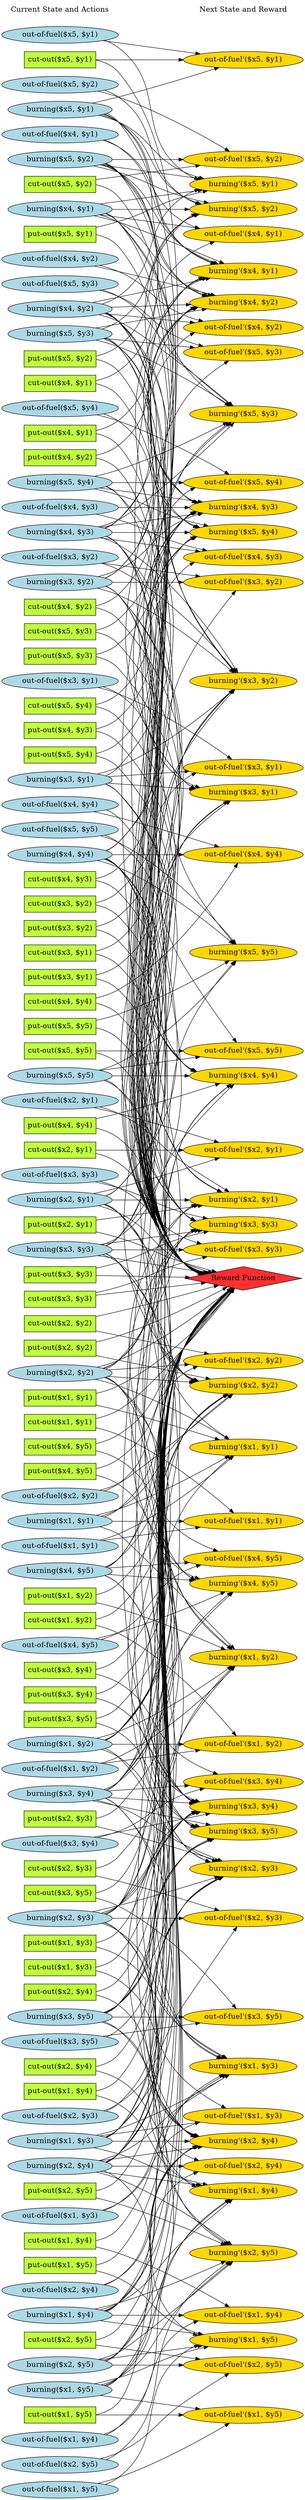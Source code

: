 digraph G {
	graph [bb="0,0,615.79,5463.4",
		fontname=Helvetica,
		fontsize=16,
		rankdir=LR,
		ranksep=2.00,
		ratio=auto,
		size=600
	];
	node [fontsize=16,
		label="\N"
	];
	{
		graph [rank=same];
		"cut-out($x4, $y4)"		 [color=black,
			fillcolor=olivedrab1,
			height=0.5,
			pos="108.89,3272.4",
			shape=box,
			style=filled,
			width=1.8056];
		"put-out($x1, $y1)"		 [color=black,
			fillcolor=olivedrab1,
			height=0.5,
			pos="108.89,2406.4",
			shape=box,
			style=filled,
			width=1.8194];
		"out-of-fuel($x5, $y3)"		 [color=black,
			fillcolor=lightblue,
			height=0.51069,
			pos="108.89,4847.4",
			shape=ellipse,
			style=filled,
			width=3.0248];
		"burning($x5, $y1)"		 [color=black,
			fillcolor=lightblue,
			height=0.51069,
			pos="108.89,5228.4",
			shape=ellipse,
			style=filled,
			width=2.6517];
		"burning($x1, $y4)"		 [color=black,
			fillcolor=lightblue,
			height=0.51069,
			pos="108.89,399.38",
			shape=ellipse,
			style=filled,
			width=2.6517];
		"out-of-fuel($x2, $y3)"		 [color=black,
			fillcolor=lightblue,
			height=0.51069,
			pos="108.89,834.38",
			shape=ellipse,
			style=filled,
			width=3.0248];
		"cut-out($x1, $y5)"		 [color=black,
			fillcolor=olivedrab1,
			height=0.5,
			pos="108.89,182.38",
			shape=box,
			style=filled,
			width=1.8056];
		"cut-out($x2, $y2)"		 [color=black,
			fillcolor=olivedrab1,
			height=0.5,
			pos="108.89,2568.4",
			shape=box,
			style=filled,
			width=1.8056];
		"burning($x4, $y3)"		 [color=black,
			fillcolor=lightblue,
			height=0.51069,
			pos="108.89,4303.4",
			shape=ellipse,
			style=filled,
			width=2.6517];
		"put-out($x3, $y3)"		 [color=black,
			fillcolor=olivedrab1,
			height=0.5,
			pos="108.89,2676.4",
			shape=box,
			style=filled,
			width=1.8194];
		"burning($x2, $y1)"		 [color=black,
			fillcolor=lightblue,
			height=0.51069,
			pos="108.89,2838.4",
			shape=ellipse,
			style=filled,
			width=2.6517];
		"cut-out($x5, $y2)"		 [color=black,
			fillcolor=olivedrab1,
			height=0.5,
			pos="108.89,5064.4",
			shape=box,
			style=filled,
			width=1.8056];
		"out-of-fuel($x4, $y5)"		 [color=black,
			fillcolor=lightblue,
			height=0.51069,
			pos="108.89,1863.4",
			shape=ellipse,
			style=filled,
			width=3.0248];
		"out-of-fuel($x5, $y4)"		 [color=black,
			fillcolor=lightblue,
			height=0.51069,
			pos="108.89,4575.4",
			shape=ellipse,
			style=filled,
			width=3.0248];
		"cut-out($x4, $y3)"		 [color=black,
			fillcolor=olivedrab1,
			height=0.5,
			pos="108.89,3542.4",
			shape=box,
			style=filled,
			width=1.8056];
		"burning($x5, $y2)"		 [color=black,
			fillcolor=lightblue,
			height=0.51069,
			pos="108.89,5118.4",
			shape=ellipse,
			style=filled,
			width=2.6517];
		"burning($x1, $y3)"		 [color=black,
			fillcolor=lightblue,
			height=0.51069,
			pos="108.89,779.38",
			shape=ellipse,
			style=filled,
			width=2.6517];
		"out-of-fuel($x2, $y4)"		 [color=black,
			fillcolor=lightblue,
			height=0.51069,
			pos="108.89,454.38",
			shape=ellipse,
			style=filled,
			width=3.0248];
		"put-out($x4, $y1)"		 [color=black,
			fillcolor=olivedrab1,
			height=0.5,
			pos="108.89,4521.4",
			shape=box,
			style=filled,
			width=1.8194];
		"put-out($x3, $y2)"		 [color=black,
			fillcolor=olivedrab1,
			height=0.5,
			pos="108.89,3434.4",
			shape=box,
			style=filled,
			width=1.8194];
		"cut-out($x2, $y1)"		 [color=black,
			fillcolor=olivedrab1,
			height=0.5,
			pos="108.89,2947.4",
			shape=box,
			style=filled,
			width=1.8056];
		"burning($x4, $y4)"		 [color=black,
			fillcolor=lightblue,
			height=0.51069,
			pos="108.89,3596.4",
			shape=ellipse,
			style=filled,
			width=2.6517];
		"burning($x2, $y2)"		 [color=black,
			fillcolor=lightblue,
			height=0.51069,
			pos="108.89,2460.4",
			shape=ellipse,
			style=filled,
			width=2.6517];
		"cut-out($x5, $y1)"		 [color=black,
			fillcolor=olivedrab1,
			height=0.5,
			pos="108.89,5337.4",
			shape=box,
			style=filled,
			width=1.8056];
		"burning($x3, $y5)"		 [color=black,
			fillcolor=lightblue,
			height=0.51069,
			pos="108.89,1051.4",
			shape=ellipse,
			style=filled,
			width=2.6517];
		"put-out($x1, $y3)"		 [color=black,
			fillcolor=olivedrab1,
			height=0.5,
			pos="108.89,1213.4",
			shape=box,
			style=filled,
			width=1.8194];
		"burning($x1, $y2)"		 [color=black,
			fillcolor=lightblue,
			height=0.51069,
			pos="108.89,1647.4",
			shape=ellipse,
			style=filled,
			width=2.6517];
		"cut-out($x3, $y5)"		 [color=black,
			fillcolor=olivedrab1,
			height=0.5,
			pos="108.89,1321.4",
			shape=box,
			style=filled,
			width=1.8056];
		"out-of-fuel($x5, $y5)"		 [color=black,
			fillcolor=lightblue,
			height=0.51069,
			pos="108.89,3651.4",
			shape=ellipse,
			style=filled,
			width=3.0248];
		"put-out($x5, $y4)"		 [color=black,
			fillcolor=olivedrab1,
			height=0.5,
			pos="108.89,3815.4",
			shape=box,
			style=filled,
			width=1.8194];
		"Current State and Actions"		 [color=black,
			fillcolor=white,
			height=0.5,
			pos="108.89,5445.4",
			shape=plaintext,
			style=bold,
			width=2.5139];
		"out-of-fuel($x1, $y4)"		 [color=black,
			fillcolor=lightblue,
			height=0.51069,
			pos="108.89,128.38",
			shape=ellipse,
			style=filled,
			width=3.0248];
		"burning($x5, $y3)"		 [color=black,
			fillcolor=lightblue,
			height=0.51069,
			pos="108.89,4737.4",
			shape=ellipse,
			style=filled,
			width=2.6517];
		"out-of-fuel($x1, $y5)"		 [color=black,
			fillcolor=lightblue,
			height=0.51069,
			pos="108.89,18.385",
			shape=ellipse,
			style=filled,
			width=3.0248];
		"burning($x4, $y5)"		 [color=black,
			fillcolor=lightblue,
			height=0.51069,
			pos="108.89,2025.4",
			shape=ellipse,
			style=filled,
			width=2.6517];
		"out-of-fuel($x2, $y1)"		 [color=black,
			fillcolor=lightblue,
			height=0.51069,
			pos="108.89,3055.4",
			shape=ellipse,
			style=filled,
			width=3.0248];
		"cut-out($x5, $y4)"		 [color=black,
			fillcolor=olivedrab1,
			height=0.5,
			pos="108.89,3923.4",
			shape=box,
			style=filled,
			width=1.8056];
		"put-out($x3, $y1)"		 [color=black,
			fillcolor=olivedrab1,
			height=0.5,
			pos="108.89,3326.4",
			shape=box,
			style=filled,
			width=1.8194];
		"out-of-fuel($x3, $y2)"		 [color=black,
			fillcolor=lightblue,
			height=0.51069,
			pos="108.89,4248.4",
			shape=ellipse,
			style=filled,
			width=3.0248];
		"cut-out($x4, $y5)"		 [color=black,
			fillcolor=olivedrab1,
			height=0.5,
			pos="108.89,2298.4",
			shape=box,
			style=filled,
			width=1.8056];
		"put-out($x1, $y2)"		 [color=black,
			fillcolor=olivedrab1,
			height=0.5,
			pos="108.89,1971.4",
			shape=box,
			style=filled,
			width=1.8194];
		"burning($x1, $y1)"		 [color=black,
			fillcolor=lightblue,
			height=0.51069,
			pos="108.89,2135.4",
			shape=ellipse,
			style=filled,
			width=2.6517];
		"put-out($x5, $y5)"		 [color=black,
			fillcolor=olivedrab1,
			height=0.5,
			pos="108.89,3218.4",
			shape=box,
			style=filled,
			width=1.8194];
		"put-out($x2, $y1)"		 [color=black,
			fillcolor=olivedrab1,
			height=0.5,
			pos="108.89,2784.4",
			shape=box,
			style=filled,
			width=1.8194];
		"out-of-fuel($x1, $y3)"		 [color=black,
			fillcolor=lightblue,
			height=0.51069,
			pos="108.89,616.38",
			shape=ellipse,
			style=filled,
			width=3.0248];
		"burning($x5, $y4)"		 [color=black,
			fillcolor=lightblue,
			height=0.51069,
			pos="108.89,4413.4",
			shape=ellipse,
			style=filled,
			width=2.6517];
		"out-of-fuel($x2, $y2)"		 [color=black,
			fillcolor=lightblue,
			height=0.51069,
			pos="108.89,2190.4",
			shape=ellipse,
			style=filled,
			width=3.0248];
		"cut-out($x5, $y3)"		 [color=black,
			fillcolor=olivedrab1,
			height=0.5,
			pos="108.89,4085.4",
			shape=box,
			style=filled,
			width=1.8056];
		"out-of-fuel($x3, $y1)"		 [color=black,
			fillcolor=lightblue,
			height=0.51069,
			pos="108.89,3977.4",
			shape=ellipse,
			style=filled,
			width=3.0248];
		"put-out($x1, $y5)"		 [color=black,
			fillcolor=olivedrab1,
			height=0.5,
			pos="108.89,508.38",
			shape=box,
			style=filled,
			width=1.8194];
		"out-of-fuel($x4, $y2)"		 [color=black,
			fillcolor=lightblue,
			height=0.51069,
			pos="108.89,4902.4",
			shape=ellipse,
			style=filled,
			width=3.0248];
		"put-out($x5, $y2)"		 [color=black,
			fillcolor=olivedrab1,
			height=0.5,
			pos="108.89,4683.4",
			shape=box,
			style=filled,
			width=1.8194];
		"cut-out($x3, $y3)"		 [color=black,
			fillcolor=olivedrab1,
			height=0.5,
			pos="108.89,2622.4",
			shape=box,
			style=filled,
			width=1.8056];
		"put-out($x2, $y2)"		 [color=black,
			fillcolor=olivedrab1,
			height=0.5,
			pos="108.89,2514.4",
			shape=box,
			style=filled,
			width=1.8194];
		"burning($x5, $y5)"		 [color=black,
			fillcolor=lightblue,
			height=0.51069,
			pos="108.89,3110.4",
			shape=ellipse,
			style=filled,
			width=2.6517];
		"out-of-fuel($x1, $y2)"		 [color=black,
			fillcolor=lightblue,
			height=0.51069,
			pos="108.89,1592.4",
			shape=ellipse,
			style=filled,
			width=3.0248];
		"burning($x3, $y2)"		 [color=black,
			fillcolor=lightblue,
			height=0.51069,
			pos="108.89,4193.4",
			shape=ellipse,
			style=filled,
			width=2.6517];
		"burning($x2, $y5)"		 [color=black,
			fillcolor=lightblue,
			height=0.51069,
			pos="108.89,291.38",
			shape=ellipse,
			style=filled,
			width=2.6517];
		"out-of-fuel($x3, $y4)"		 [color=black,
			fillcolor=lightblue,
			height=0.51069,
			pos="108.89,1429.4",
			shape=ellipse,
			style=filled,
			width=3.0248];
		"put-out($x4, $y4)"		 [color=black,
			fillcolor=olivedrab1,
			height=0.5,
			pos="108.89,3001.4",
			shape=box,
			style=filled,
			width=1.8194];
		"cut-out($x1, $y1)"		 [color=black,
			fillcolor=olivedrab1,
			height=0.5,
			pos="108.89,2352.4",
			shape=box,
			style=filled,
			width=1.8056];
		"put-out($x1, $y4)"		 [color=black,
			fillcolor=olivedrab1,
			height=0.5,
			pos="108.89,888.38",
			shape=box,
			style=filled,
			width=1.8194];
		"out-of-fuel($x4, $y1)"		 [color=black,
			fillcolor=lightblue,
			height=0.51069,
			pos="108.89,5173.4",
			shape=ellipse,
			style=filled,
			width=3.0248];
		"put-out($x2, $y3)"		 [color=black,
			fillcolor=olivedrab1,
			height=0.5,
			pos="108.89,1483.4",
			shape=box,
			style=filled,
			width=1.8194];
		"put-out($x5, $y3)"		 [color=black,
			fillcolor=olivedrab1,
			height=0.5,
			pos="108.89,4031.4",
			shape=box,
			style=filled,
			width=1.8194];
		"cut-out($x3, $y4)"		 [color=black,
			fillcolor=olivedrab1,
			height=0.5,
			pos="108.89,1809.4",
			shape=box,
			style=filled,
			width=1.8056];
		"out-of-fuel($x1, $y1)"		 [color=black,
			fillcolor=lightblue,
			height=0.51069,
			pos="108.89,2080.4",
			shape=ellipse,
			style=filled,
			width=3.0248];
		"burning($x3, $y1)"		 [color=black,
			fillcolor=lightblue,
			height=0.51069,
			pos="108.89,3761.4",
			shape=ellipse,
			style=filled,
			width=2.6517];
		"cut-out($x5, $y5)"		 [color=black,
			fillcolor=olivedrab1,
			height=0.5,
			pos="108.89,3164.4",
			shape=box,
			style=filled,
			width=1.8056];
		"out-of-fuel($x3, $y3)"		 [color=black,
			fillcolor=lightblue,
			height=0.51069,
			pos="108.89,2893.4",
			shape=ellipse,
			style=filled,
			width=3.0248];
		"cut-out($x2, $y5)"		 [color=black,
			fillcolor=olivedrab1,
			height=0.5,
			pos="108.89,345.38",
			shape=box,
			style=filled,
			width=1.8056];
		"put-out($x4, $y5)"		 [color=black,
			fillcolor=olivedrab1,
			height=0.5,
			pos="108.89,2244.4",
			shape=box,
			style=filled,
			width=1.8194];
		"cut-out($x1, $y2)"		 [color=black,
			fillcolor=olivedrab1,
			height=0.5,
			pos="108.89,1917.4",
			shape=box,
			style=filled,
			width=1.8056];
		"out-of-fuel($x5, $y1)"		 [color=black,
			fillcolor=lightblue,
			height=0.51069,
			pos="108.89,5391.4",
			shape=ellipse,
			style=filled,
			width=3.0248];
		"cut-out($x4, $y2)"		 [color=black,
			fillcolor=olivedrab1,
			height=0.5,
			pos="108.89,4139.4",
			shape=box,
			style=filled,
			width=1.8056];
		"out-of-fuel($x4, $y4)"		 [color=black,
			fillcolor=lightblue,
			height=0.51069,
			pos="108.89,3706.4",
			shape=ellipse,
			style=filled,
			width=3.0248];
		"cut-out($x3, $y1)"		 [color=black,
			fillcolor=olivedrab1,
			height=0.5,
			pos="108.89,3380.4",
			shape=box,
			style=filled,
			width=1.8056];
		"put-out($x2, $y4)"		 [color=black,
			fillcolor=olivedrab1,
			height=0.5,
			pos="108.89,1105.4",
			shape=box,
			style=filled,
			width=1.8194];
		"cut-out($x1, $y3)"		 [color=black,
			fillcolor=olivedrab1,
			height=0.5,
			pos="108.89,1159.4",
			shape=box,
			style=filled,
			width=1.8056];
		"burning($x3, $y4)"		 [color=black,
			fillcolor=lightblue,
			height=0.51069,
			pos="108.89,1537.4",
			shape=ellipse,
			style=filled,
			width=2.6517];
		"put-out($x4, $y2)"		 [color=black,
			fillcolor=olivedrab1,
			height=0.5,
			pos="108.89,4467.4",
			shape=box,
			style=filled,
			width=1.8194];
		"burning($x4, $y1)"		 [color=black,
			fillcolor=lightblue,
			height=0.51069,
			pos="108.89,5010.4",
			shape=ellipse,
			style=filled,
			width=2.6517];
		"out-of-fuel($x2, $y5)"		 [color=black,
			fillcolor=lightblue,
			height=0.51069,
			pos="108.89,73.385",
			shape=ellipse,
			style=filled,
			width=3.0248];
		"put-out($x3, $y5)"		 [color=black,
			fillcolor=olivedrab1,
			height=0.5,
			pos="108.89,1701.4",
			shape=box,
			style=filled,
			width=1.8194];
		"cut-out($x2, $y4)"		 [color=black,
			fillcolor=olivedrab1,
			height=0.5,
			pos="108.89,942.38",
			shape=box,
			style=filled,
			width=1.8056];
		"burning($x2, $y3)"		 [color=black,
			fillcolor=lightblue,
			height=0.51069,
			pos="108.89,1267.4",
			shape=ellipse,
			style=filled,
			width=2.6517];
		"out-of-fuel($x5, $y2)"		 [color=black,
			fillcolor=lightblue,
			height=0.51069,
			pos="108.89,5283.4",
			shape=ellipse,
			style=filled,
			width=3.0248];
		"out-of-fuel($x4, $y3)"		 [color=black,
			fillcolor=lightblue,
			height=0.51069,
			pos="108.89,4358.4",
			shape=ellipse,
			style=filled,
			width=3.0248];
		"cut-out($x4, $y1)"		 [color=black,
			fillcolor=olivedrab1,
			height=0.5,
			pos="108.89,4629.4",
			shape=box,
			style=filled,
			width=1.8056];
		"cut-out($x3, $y2)"		 [color=black,
			fillcolor=olivedrab1,
			height=0.5,
			pos="108.89,3488.4",
			shape=box,
			style=filled,
			width=1.8056];
		"put-out($x5, $y1)"		 [color=black,
			fillcolor=olivedrab1,
			height=0.5,
			pos="108.89,4956.4",
			shape=box,
			style=filled,
			width=1.8194];
		"put-out($x2, $y5)"		 [color=black,
			fillcolor=olivedrab1,
			height=0.5,
			pos="108.89,670.38",
			shape=box,
			style=filled,
			width=1.8194];
		"burning($x1, $y5)"		 [color=black,
			fillcolor=lightblue,
			height=0.51069,
			pos="108.89,236.38",
			shape=ellipse,
			style=filled,
			width=2.6517];
		"cut-out($x1, $y4)"		 [color=black,
			fillcolor=olivedrab1,
			height=0.5,
			pos="108.89,562.38",
			shape=box,
			style=filled,
			width=1.8056];
		"burning($x3, $y3)"		 [color=black,
			fillcolor=lightblue,
			height=0.51069,
			pos="108.89,2730.4",
			shape=ellipse,
			style=filled,
			width=2.6517];
		"cut-out($x2, $y3)"		 [color=black,
			fillcolor=olivedrab1,
			height=0.5,
			pos="108.89,1375.4",
			shape=box,
			style=filled,
			width=1.8056];
		"burning($x2, $y4)"		 [color=black,
			fillcolor=lightblue,
			height=0.51069,
			pos="108.89,724.38",
			shape=ellipse,
			style=filled,
			width=2.6517];
		"burning($x4, $y2)"		 [color=black,
			fillcolor=lightblue,
			height=0.51069,
			pos="108.89,4792.4",
			shape=ellipse,
			style=filled,
			width=2.6517];
		"put-out($x3, $y4)"		 [color=black,
			fillcolor=olivedrab1,
			height=0.5,
			pos="108.89,1755.4",
			shape=box,
			style=filled,
			width=1.8194];
		"out-of-fuel($x3, $y5)"		 [color=black,
			fillcolor=lightblue,
			height=0.51069,
			pos="108.89,996.38",
			shape=ellipse,
			style=filled,
			width=3.0248];
		"put-out($x4, $y3)"		 [color=black,
			fillcolor=olivedrab1,
			height=0.5,
			pos="108.89,3869.4",
			shape=box,
			style=filled,
			width=1.8194];
	}
	{
		graph [rank=same];
		"out-of-fuel'($x3, $y1)"		 [color=black,
			fillcolor=gold1,
			height=0.51069,
			pos="488.79,3788.4",
			shape=ellipse,
			style=filled,
			width=3.0838];
		"out-of-fuel'($x2, $y4)"		 [color=black,
			fillcolor=gold1,
			height=0.51069,
			pos="488.79,724.38",
			shape=ellipse,
			style=filled,
			width=3.0838];
		"burning'($x1, $y1)"		 [color=black,
			fillcolor=gold1,
			height=0.51069,
			pos="488.79,2297.4",
			shape=ellipse,
			style=filled,
			width=2.7106];
		"burning'($x4, $y1)"		 [color=black,
			fillcolor=gold1,
			height=0.51069,
			pos="488.79,4874.4",
			shape=ellipse,
			style=filled,
			width=2.7106];
		"out-of-fuel'($x5, $y3)"		 [color=black,
			fillcolor=gold1,
			height=0.51069,
			pos="488.79,4696.4",
			shape=ellipse,
			style=filled,
			width=3.0838];
		"burning'($x3, $y3)"		 [color=black,
			fillcolor=gold1,
			height=0.51069,
			pos="488.79,2784.4",
			shape=ellipse,
			style=filled,
			width=2.7106];
		"Next State and Reward"		 [color=black,
			fillcolor=white,
			height=0.5,
			pos="488.79,5445.4",
			shape=plaintext,
			style=bold,
			width=2.25];
		"out-of-fuel'($x2, $y5)"		 [color=black,
			fillcolor=gold1,
			height=0.51069,
			pos="488.79,290.38",
			shape=ellipse,
			style=filled,
			width=3.0838];
		"out-of-fuel'($x5, $y2)"		 [color=black,
			fillcolor=gold1,
			height=0.51069,
			pos="488.79,5120.4",
			shape=ellipse,
			style=filled,
			width=3.0838];
		"burning'($x3, $y2)"		 [color=black,
			fillcolor=gold1,
			height=0.51069,
			pos="488.79,4004.4",
			shape=ellipse,
			style=filled,
			width=2.7106];
		"out-of-fuel'($x4, $y4)"		 [color=black,
			fillcolor=gold1,
			height=0.51069,
			pos="488.79,3596.4",
			shape=ellipse,
			style=filled,
			width=3.0838];
		"burning'($x4, $y3)"		 [color=black,
			fillcolor=gold1,
			height=0.51069,
			pos="488.79,4358.4",
			shape=ellipse,
			style=filled,
			width=2.7106];
		"out-of-fuel'($x5, $y5)"		 [color=black,
			fillcolor=gold1,
			height=0.51069,
			pos="488.79,3164.4",
			shape=ellipse,
			style=filled,
			width=3.0838];
		"burning'($x3, $y5)"		 [color=black,
			fillcolor=gold1,
			height=0.51069,
			pos="488.79,1454.4",
			shape=ellipse,
			style=filled,
			width=2.7106];
		"out-of-fuel'($x1, $y1)"		 [color=black,
			fillcolor=gold1,
			height=0.51069,
			pos="488.79,2135.4",
			shape=ellipse,
			style=filled,
			width=3.0838];
		"burning'($x2, $y4)"		 [color=black,
			fillcolor=gold1,
			height=0.51069,
			pos="488.79,779.38",
			shape=ellipse,
			style=filled,
			width=2.7106];
		"burning'($x5, $y1)"		 [color=black,
			fillcolor=gold1,
			height=0.51069,
			pos="488.79,5065.4",
			shape=ellipse,
			style=filled,
			width=2.7106];
		"burning'($x4, $y2)"		 [color=black,
			fillcolor=gold1,
			height=0.51069,
			pos="488.79,4806.4",
			shape=ellipse,
			style=filled,
			width=2.7106];
		"out-of-fuel'($x5, $y4)"		 [color=black,
			fillcolor=gold1,
			height=0.51069,
			pos="488.79,4413.4",
			shape=ellipse,
			style=filled,
			width=3.0838];
		"burning'($x3, $y4)"		 [color=black,
			fillcolor=gold1,
			height=0.51069,
			pos="488.79,1509.4",
			shape=ellipse,
			style=filled,
			width=2.7106];
		"burning'($x2, $y5)"		 [color=black,
			fillcolor=gold1,
			height=0.51069,
			pos="488.79,535.38",
			shape=ellipse,
			style=filled,
			width=2.7106];
		"out-of-fuel'($x4, $y5)"		 [color=black,
			fillcolor=gold1,
			height=0.51069,
			pos="488.79,2052.4",
			shape=ellipse,
			style=filled,
			width=3.0838];
		"burning'($x1, $y5)"		 [color=black,
			fillcolor=gold1,
			height=0.51069,
			pos="488.79,345.38",
			shape=ellipse,
			style=filled,
			width=2.7106];
		"burning'($x4, $y5)"		 [color=black,
			fillcolor=gold1,
			height=0.51069,
			pos="488.79,1997.4",
			shape=ellipse,
			style=filled,
			width=2.7106];
		"burning'($x5, $y2)"		 [color=black,
			fillcolor=gold1,
			height=0.51069,
			pos="488.79,5010.4",
			shape=ellipse,
			style=filled,
			width=2.7106];
		"out-of-fuel'($x4, $y2)"		 [color=black,
			fillcolor=gold1,
			height=0.51069,
			pos="488.79,4751.4",
			shape=ellipse,
			style=filled,
			width=3.0838];
		"out-of-fuel'($x1, $y3)"		 [color=black,
			fillcolor=gold1,
			height=0.51069,
			pos="488.79,834.38",
			shape=ellipse,
			style=filled,
			width=3.0838];
		"Reward Function"		 [color=black,
			fillcolor=firebrick1,
			height=0.72222,
			pos="488.79,2667.4",
			shape=diamond,
			style=filled,
			width=3.5278];
		"out-of-fuel'($x3, $y5)"		 [color=black,
			fillcolor=gold1,
			height=0.51069,
			pos="488.79,1051.4",
			shape=ellipse,
			style=filled,
			width=3.0838];
		"burning'($x2, $y2)"		 [color=black,
			fillcolor=gold1,
			height=0.51069,
			pos="488.79,2432.4",
			shape=ellipse,
			style=filled,
			width=2.7106];
		"burning'($x1, $y4)"		 [color=black,
			fillcolor=gold1,
			height=0.51069,
			pos="488.79,669.38",
			shape=ellipse,
			style=filled,
			width=2.7106];
		"out-of-fuel'($x4, $y3)"		 [color=black,
			fillcolor=gold1,
			height=0.51069,
			pos="488.79,4248.4",
			shape=ellipse,
			style=filled,
			width=3.0838];
		"out-of-fuel'($x1, $y2)"		 [color=black,
			fillcolor=gold1,
			height=0.51069,
			pos="488.79,1647.4",
			shape=ellipse,
			style=filled,
			width=3.0838];
		"burning'($x4, $y4)"		 [color=black,
			fillcolor=gold1,
			height=0.51069,
			pos="488.79,3109.4",
			shape=ellipse,
			style=filled,
			width=2.7106];
		"burning'($x5, $y3)"		 [color=black,
			fillcolor=gold1,
			height=0.51069,
			pos="488.79,4555.4",
			shape=ellipse,
			style=filled,
			width=2.7106];
		"burning'($x2, $y3)"		 [color=black,
			fillcolor=gold1,
			height=0.51069,
			pos="488.79,1347.4",
			shape=ellipse,
			style=filled,
			width=2.7106];
		"out-of-fuel'($x2, $y1)"		 [color=black,
			fillcolor=gold1,
			height=0.51069,
			pos="488.79,2947.4",
			shape=ellipse,
			style=filled,
			width=3.0838];
		"out-of-fuel'($x3, $y4)"		 [color=black,
			fillcolor=gold1,
			height=0.51069,
			pos="488.79,1564.4",
			shape=ellipse,
			style=filled,
			width=3.0838];
		"out-of-fuel'($x3, $y3)"		 [color=black,
			fillcolor=gold1,
			height=0.51069,
			pos="488.79,2729.4",
			shape=ellipse,
			style=filled,
			width=3.0838];
		"burning'($x1, $y3)"		 [color=black,
			fillcolor=gold1,
			height=0.51069,
			pos="488.79,942.38",
			shape=ellipse,
			style=filled,
			width=2.7106];
		"out-of-fuel'($x1, $y5)"		 [color=black,
			fillcolor=gold1,
			height=0.51069,
			pos="488.79,182.38",
			shape=ellipse,
			style=filled,
			width=3.0838];
		"out-of-fuel'($x5, $y1)"		 [color=black,
			fillcolor=gold1,
			height=0.51069,
			pos="488.79,5337.4",
			shape=ellipse,
			style=filled,
			width=3.0838];
		"burning'($x5, $y4)"		 [color=black,
			fillcolor=gold1,
			height=0.51069,
			pos="488.79,4303.4",
			shape=ellipse,
			style=filled,
			width=2.7106];
		"burning'($x3, $y1)"		 [color=black,
			fillcolor=gold1,
			height=0.51069,
			pos="488.79,3733.4",
			shape=ellipse,
			style=filled,
			width=2.7106];
		"out-of-fuel'($x2, $y2)"		 [color=black,
			fillcolor=gold1,
			height=0.51069,
			pos="488.79,2487.4",
			shape=ellipse,
			style=filled,
			width=3.0838];
		"out-of-fuel'($x2, $y3)"		 [color=black,
			fillcolor=gold1,
			height=0.51069,
			pos="488.79,1267.4",
			shape=ellipse,
			style=filled,
			width=3.0838];
		"out-of-fuel'($x3, $y2)"		 [color=black,
			fillcolor=gold1,
			height=0.51069,
			pos="488.79,4193.4",
			shape=ellipse,
			style=filled,
			width=3.0838];
		"burning'($x1, $y2)"		 [color=black,
			fillcolor=gold1,
			height=0.51069,
			pos="488.79,1808.4",
			shape=ellipse,
			style=filled,
			width=2.7106];
		"out-of-fuel'($x1, $y4)"		 [color=black,
			fillcolor=gold1,
			height=0.51069,
			pos="488.79,400.38",
			shape=ellipse,
			style=filled,
			width=3.0838];
		"out-of-fuel'($x4, $y1)"		 [color=black,
			fillcolor=gold1,
			height=0.51069,
			pos="488.79,4955.4",
			shape=ellipse,
			style=filled,
			width=3.0838];
		"burning'($x5, $y5)"		 [color=black,
			fillcolor=gold1,
			height=0.51069,
			pos="488.79,3380.4",
			shape=ellipse,
			style=filled,
			width=2.7106];
		"burning'($x2, $y1)"		 [color=black,
			fillcolor=gold1,
			height=0.51069,
			pos="488.79,2839.4",
			shape=ellipse,
			style=filled,
			width=2.7106];
	}
	"cut-out($x4, $y4)" -> "out-of-fuel'($x4, $y4)"	 [color=black,
		pos="e,476.7,3578 173.97,3281.9 189.02,3285.8 204.53,3291.5 217.79,3299.4 336.71,3370.5 433.8,3510.4 471.21,3569.2",
		style=solid];
	"cut-out($x4, $y4)" -> "Reward Function"	 [pos="e,406.83,2676.7 174.08,3267.8 190.1,3263.8 206.03,3257 217.79,3245.4 395.57,3070.1 186.28,2880 361.79,2702.4 371.61,2692.4 384,2685.3 \
397.14,2680.1"];
	"put-out($x1, $y1)" -> "burning'($x1, $y1)"	 [color=black,
		pos="e,438.24,2313.2 174.5,2390.8 188.79,2387.2 203.83,2383.2 217.79,2379.4 290.68,2359.2 373.86,2333.5 428.4,2316.3",
		style=solid];
	"put-out($x1, $y1)" -> "Reward Function"	 [pos="e,468.96,2645.2 174.46,2417.3 189.19,2421.2 204.43,2426.4 217.79,2433.4 320.95,2487 417.82,2587.6 462.28,2637.6"];
	"out-of-fuel($x5, $y3)" -> "out-of-fuel'($x5, $y3)"	 [color=black,
		pos="e,409.1,4709.2 178.68,4833.2 191.93,4829.4 205.5,4824.9 217.79,4819.4 287.84,4788.2 291.2,4754.3 361.79,4724.4 373.63,4719.4 386.49,\
4715.2 399.32,4711.7",
		style=solid];
	"out-of-fuel($x5, $y3)" -> "burning'($x5, $y3)"	 [color=black,
		pos="e,466.87,4573.5 184.03,4834 195.77,4830.2 207.44,4825.4 217.79,4819.4 297.53,4772.7 295.48,4733.8 361.79,4669.4 394.4,4637.7 433.39,\
4602.9 459.28,4580.2",
		style=solid];
	"burning($x5, $y1)" -> "burning'($x4, $y1)"	 [color=black,
		pos="e,431.33,4889.4 185.65,5217.3 197.19,5213.3 208.38,5207.8 217.79,5200.4 325.1,5115.6 261.18,5021.1 361.79,4928.4 378.71,4912.8 400.83,\
4901.3 421.8,4893",
		style=solid];
	"burning($x5, $y1)" -> "burning'($x5, $y1)"	 [color=black,
		pos="e,412.14,5076.8 176.65,5215.3 190.6,5211.4 204.96,5206.5 217.79,5200.4 289.71,5166 289.28,5126.5 361.79,5093.4 374.42,5087.6 388.31,\
5083 402.12,5079.3",
		style=solid];
	"burning($x5, $y1)" -> "burning'($x4, $y2)"	 [color=black,
		pos="e,415.05,4818.5 187.14,5217.8 198.3,5213.7 208.98,5208.1 217.79,5200.4 345.32,5088.8 237.7,4962.8 361.79,4847.4 374,4836 389.39,\
4827.8 405.18,4821.9",
		style=solid];
	"burning($x5, $y1)" -> "burning'($x5, $y2)"	 [color=black,
		pos="e,406.98,5020.5 181.12,5216.3 193.88,5212.4 206.65,5207.2 217.79,5200.4 299.96,5150.1 278.74,5087.2 361.79,5038.4 372.61,5032 384.73,\
5027.1 397.06,5023.3",
		style=solid];
	"burning($x5, $y1)" -> "Reward Function"	 [pos="e,402.31,2675.8 191.97,5219.2 201.88,5214.8 210.91,5208.8 217.79,5200.4 570.54,4770.6 12.715,3135.2 361.79,2702.4 370.02,2692.2 \
380.96,2684.8 392.96,2679.5"];
	"burning($x5, $y1)" -> "out-of-fuel'($x5, $y1)"	 [color=black,
		pos="e,435.94,5321.2 167.68,5243 183.92,5247.2 201.57,5251.9 217.79,5256.4 289.56,5276.5 371.47,5301.3 426.08,5318.2",
		style=solid];
	"burning($x1, $y4)" -> "burning'($x2, $y4)"	 [color=black,
		pos="e,400.86,771.28 186.66,410.08 197.95,414.16 208.78,419.75 217.79,427.38 337.98,529.29 239.82,651.61 361.79,751.38 370.51,758.52 \
380.66,763.93 391.35,768.02",
		style=solid];
	"burning($x1, $y4)" -> "burning'($x2, $y5)"	 [color=black,
		pos="e,449.9,518.46 169.93,413.53 185.62,417.61 202.44,422.34 217.79,427.38 297.43,453.53 387.34,491.19 440.69,514.43",
		style=solid];
	"burning($x1, $y4)" -> "burning'($x1, $y5)"	 [color=black,
		pos="e,410.6,356.42 185.91,388.52 247.9,379.66 335.51,367.15 400.39,357.87",
		style=solid];
	"burning($x1, $y4)" -> "Reward Function"	 [pos="e,463.07,2646.5 191.62,408.57 201.65,412.91 210.8,418.97 217.79,427.38 514.74,785.07 189.83,2082.5 361.79,2514.4 381.89,2564.9 425.12,\
2611.3 455.31,2639.4"];
	"burning($x1, $y4)" -> "burning'($x1, $y4)"	 [color=black,
		pos="e,465.66,651.15 179.21,411.9 192.48,415.79 205.92,420.85 217.79,427.38 294.63,469.71 296.33,503.97 361.79,562.38 394.06,591.18 431.99,\
623.15 457.75,644.58",
		style=solid];
	"burning($x1, $y4)" -> "burning'($x2, $y3)"	 [color=black,
		pos="e,422.8,1333.8 190.36,408.97 200.7,413.24 210.28,419.17 217.79,427.38 481.39,715.65 119.65,987.88 361.79,1294.4 374.81,1310.9 393.89,\
1322.3 413.28,1330.2",
		style=solid];
	"burning($x1, $y4)" -> "burning'($x1, $y3)"	 [color=black,
		pos="e,447.96,925.57 188.15,409.65 199.05,413.8 209.38,419.52 217.79,427.38 366.19,566.24 237.2,700.82 361.79,861.38 381.9,887.3 412.78,\
907.34 438.93,921",
		style=solid];
	"burning($x1, $y4)" -> "out-of-fuel'($x1, $y4)"	 [color=black,
		pos="e,377.45,400.09 204.77,399.64 254.06,399.77 314.82,399.93 367.4,400.07",
		style=solid];
	"out-of-fuel($x2, $y3)" -> "burning'($x2, $y3)"	 [color=black,
		pos="e,426.31,1333.1 193.56,846.06 202.45,849.89 210.78,854.89 217.79,861.38 366.53,999.25 224.02,1145.6 361.79,1294.4 376.54,1310.3 \
396.85,1321.6 416.85,1329.6",
		style=solid];
	"out-of-fuel($x2, $y3)" -> "out-of-fuel'($x2, $y3)"	 [color=black,
		pos="e,475.44,1248.9 188.95,846.85 199.19,850.52 209.12,855.26 217.79,861.38 312.32,928.17 297.69,982.01 361.79,1078.4 400.14,1136.1 \
445.17,1203.5 469.67,1240.2",
		style=solid];
	"cut-out($x1, $y5)" -> "Reward Function"	 [pos="e,463.01,2646.6 173.98,185.06 190.59,188.97 206.86,196.25 217.79,209.38 546.05,603.9 173.5,2037 361.79,2514.4 381.72,2564.9 425,\
2611.3 455.24,2639.5"];
	"cut-out($x1, $y5)" -> "out-of-fuel'($x1, $y5)"	 [color=black,
		pos="e,377.75,182.38 174,182.38 226.87,182.38 303.34,182.38 367.56,182.38",
		style=solid];
	"cut-out($x2, $y2)" -> "Reward Function"	 [pos="e,433.55,2652.7 174.12,2584.3 188.5,2587.9 203.67,2591.7 217.79,2595.4 288.32,2613.6 369,2635.2 423.66,2650"];
	"cut-out($x2, $y2)" -> "out-of-fuel'($x2, $y2)"	 [color=black,
		pos="e,420.18,2501.9 174,2554.6 239.23,2540.7 340.39,2519 410.12,2504",
		style=solid];
	"burning($x4, $y3)" -> "burning'($x3, $y3)"	 [color=black,
		pos="e,396.26,2790.3 191.39,4294 201.46,4289.7 210.68,4283.7 217.79,4275.4 430.11,4027.1 145.13,3056.9 361.79,2812.4 368.77,2804.5 377.44,\
2798.6 386.93,2794.1",
		style=solid];
	"burning($x4, $y3)" -> "burning'($x3, $y2)"	 [color=black,
		pos="e,475.01,4022.9 179.96,4291 193.03,4287.1 206.2,4282 217.79,4275.4 331,4210.5 429.48,4085.6 469.15,4031",
		style=solid];
	"burning($x4, $y3)" -> "burning'($x4, $y3)"	 [color=black,
		pos="e,411.06,4347.2 185.46,4314.4 247.61,4323.4 335.74,4336.3 400.82,4345.7",
		style=solid];
	"burning($x4, $y3)" -> "burning'($x4, $y2)"	 [color=black,
		pos="e,399.04,4799 188.49,4313.7 199.28,4317.8 209.49,4323.5 217.79,4331.4 369.58,4474.7 207.5,4637.8 361.79,4778.4 369.84,4785.7 379.38,\
4791.3 389.55,4795.5",
		style=solid];
	"burning($x4, $y3)" -> "burning'($x3, $y4)"	 [color=black,
		pos="e,395.53,1515.1 192.01,4294.2 201.92,4289.8 210.93,4283.8 217.79,4275.4 603.13,3803.4 -31.811,2002.5 361.79,1537.4 368.47,1529.5 \
376.83,1523.5 386.05,1519.1",
		style=solid];
	"burning($x4, $y3)" -> "burning'($x5, $y2)"	 [color=black,
		pos="e,397.94,5003.7 189.7,4313.2 200.2,4317.5 210,4323.3 217.79,4331.4 423.5,4544.7 152.36,4772.7 361.79,4982.4 369.35,4990 378.47,4995.7 \
388.31,5000",
		style=solid];
	"burning($x4, $y3)" -> "Reward Function"	 [pos="e,402.96,2676 191.45,4294.1 201.5,4289.7 210.71,4283.7 217.79,4275.4 445.02,4007.8 136.85,2971.9 361.79,2702.4 370.25,2692.2 381.38,\
2684.9 393.51,2679.6"];
	"burning($x4, $y3)" -> "out-of-fuel'($x4, $y3)"	 [color=black,
		pos="e,404.81,4260.5 185.46,4292.4 245.67,4283.6 330.26,4271.3 394.65,4261.9",
		style=solid];
	"burning($x4, $y3)" -> "burning'($x4, $y4)"	 [color=black,
		pos="e,396.5,3115.6 190.92,4293.9 201.11,4289.7 210.5,4283.7 217.79,4275.4 554.48,3892.6 18.407,3514.2 361.79,3137.4 368.88,3129.6 377.61,\
3123.7 387.15,3119.3",
		style=solid];
	"burning($x4, $y3)" -> "burning'($x5, $y3)"	 [color=black,
		pos="e,468.07,4537.1 177.76,4316.1 191.43,4320 205.39,4325 217.79,4331.4 271.38,4358.8 403.23,4477.5 460.5,4530.1",
		style=solid];
	"burning($x4, $y3)" -> "burning'($x5, $y4)"	 [color=black,
		pos="e,390.9,4303.4 204.77,4303.4 258.28,4303.4 325.31,4303.4 380.7,4303.4",
		style=solid];
	"put-out($x3, $y3)" -> "burning'($x3, $y3)"	 [color=black,
		pos="e,420.66,2771.2 174.68,2691.4 188.96,2695 203.95,2699.1 217.79,2703.4 282.96,2723.5 296.36,2737.2 361.79,2756.4 377.46,2761 394.42,\
2765.2 410.66,2769",
		style=solid];
	"put-out($x3, $y3)" -> "Reward Function"	 [pos="e,374.61,2670.1 174.43,2674.8 226.45,2673.6 301.13,2671.8 364.54,2670.3"];
	"burning($x2, $y1)" -> "burning'($x1, $y1)"	 [color=black,
		pos="e,459.72,2315 189.08,2828.3 199.6,2824.3 209.57,2818.9 217.79,2811.4 359.49,2682.6 253.45,2563.2 361.79,2405.4 385.65,2370.6 423.41,\
2340.3 451.38,2320.7",
		style=solid];
	"burning($x2, $y1)" -> "burning'($x3, $y2)"	 [color=black,
		pos="e,471.51,3986.1 190.73,2848 200.96,2852.3 210.4,2858.2 217.79,2866.4 503.47,3183.2 207.8,3417.5 361.79,3815.4 386.56,3879.4 435.89,\
3943.7 464.93,3978.4",
		style=solid];
	"burning($x2, $y1)" -> "Reward Function"	 [pos="e,423.9,2680.2 178.41,2825.7 191.81,2822 205.51,2817.3 217.79,2811.4 290.18,2776.7 289.85,2738 361.79,2702.4 378.1,2694.3 396.55,\
2687.9 414.2,2682.8"];
	"burning($x2, $y1)" -> "burning'($x2, $y2)"	 [color=black,
		pos="e,400.31,2440.3 188.49,2828.1 199.15,2824.1 209.32,2818.7 217.79,2811.4 345.29,2701 232.83,2569 361.79,2460.4 370.25,2453.3 380.14,\
2447.8 390.58,2443.7",
		style=solid];
	"burning($x2, $y1)" -> "out-of-fuel'($x2, $y1)"	 [color=black,
		pos="e,435.94,2931.2 167.68,2853 183.92,2857.2 201.57,2861.9 217.79,2866.4 289.56,2886.5 371.47,2911.3 426.08,2928.2",
		style=solid];
	"burning($x2, $y1)" -> "burning'($x3, $y1)"	 [color=black,
		pos="e,457.94,3715.8 190.19,2848.1 200.55,2852.4 210.18,2858.3 217.79,2866.4 451.84,3116.4 191.46,3326.3 361.79,3623.4 382.8,3660 420.61,\
3690.5 449.35,3710.1",
		style=solid];
	"burning($x2, $y1)" -> "burning'($x1, $y2)"	 [color=black,
		pos="e,468.38,1826.8 191.37,2829.1 201.31,2825 210.5,2819.2 217.79,2811.4 475.61,2533.3 208.78,2317.4 361.79,1970.4 385.78,1916 432.02,\
1863.7 461.32,1833.8",
		style=solid];
	"burning($x2, $y1)" -> "burning'($x2, $y1)"	 [color=black,
		pos="e,390.9,2839.1 204.77,2838.6 258.28,2838.8 325.31,2839 380.7,2839.1",
		style=solid];
	"cut-out($x5, $y2)" -> "out-of-fuel'($x5, $y2)"	 [color=black,
		pos="e,405.51,5108.2 174,5073.9 234.81,5082.9 326.86,5096.5 395.55,5106.7",
		style=solid];
	"cut-out($x5, $y2)" -> "Reward Function"	 [pos="e,402.35,2675.8 173.99,5061.7 190.6,5057.8 206.86,5050.5 217.79,5037.4 550.15,4637.6 34.604,3106.4 361.79,2702.4 370.04,2692.2 380.99,\
2684.8 392.99,2679.5"];
	"out-of-fuel($x4, $y5)" -> "out-of-fuel'($x4, $y5)"	 [color=black,
		pos="e,404.23,2040.4 184.31,1876.7 195.89,1880.3 207.44,1884.8 217.79,1890.4 294.62,1932.1 284.41,1983.7 361.79,2024.4 371.91,2029.7 \
383.01,2034 394.29,2037.5",
		style=solid];
	"out-of-fuel($x4, $y5)" -> "burning'($x4, $y5)"	 [color=black,
		pos="e,449.47,1980.3 174.47,1878.1 188.83,1881.7 203.91,1885.9 217.79,1890.4 297.26,1916 386.86,1953.2 440.26,1976.3",
		style=solid];
	"out-of-fuel($x5, $y4)" -> "out-of-fuel'($x5, $y4)"	 [color=black,
		pos="e,457.59,4431.2 177.06,4561 190.71,4557.4 204.84,4553.2 217.79,4548.4 303.34,4516.7 397.36,4465.7 448.8,4436.3",
		style=solid];
	"out-of-fuel($x5, $y4)" -> "burning'($x5, $y4)"	 [color=black,
		pos="e,404.06,4312.6 188.95,4562.9 199.19,4559.3 209.12,4554.5 217.79,4548.4 312.32,4481.6 266.38,4396.9 361.79,4331.4 371.6,4324.6 382.77,\
4319.5 394.3,4315.6",
		style=solid];
	"cut-out($x4, $y3)" -> "Reward Function"	 [pos="e,404.74,2676.3 173.9,3538.7 190.2,3534.7 206.33,3527.7 217.79,3515.4 468.04,3247 115.01,2974 361.79,2702.4 370.85,2692.4 382.49,\
2685.2 395.02,2680"];
	"cut-out($x4, $y3)" -> "out-of-fuel'($x4, $y3)"	 [color=black,
		pos="e,391.59,4239.3 174.12,3546.5 190.23,3550.5 206.21,3557.5 217.79,3569.4 424.42,3781.8 152.36,4010.7 361.79,4220.4 367.82,4226.4 \
374.85,4231.3 382.44,4235.2",
		style=solid];
	"burning($x5, $y2)" -> "burning'($x4, $y1)"	 [color=black,
		pos="e,437.57,4890.1 182.54,5106.6 194.83,5102.9 207.06,5097.9 217.79,5091.4 300.39,5041.2 283.46,4985 361.79,4928.4 381.7,4914 406.04,\
4902.4 428,4893.7",
		style=solid];
	"burning($x5, $y2)" -> "out-of-fuel'($x5, $y2)"	 [color=black,
		pos="e,377.8,5119.8 204.77,5118.9 254.16,5119.1 315.08,5119.5 367.73,5119.7",
		style=solid];
	"burning($x5, $y2)" -> "burning'($x4, $y3)"	 [color=black,
		pos="e,397.48,4365.1 191.14,5108.9 201.11,5104.8 210.38,5099.1 217.79,5091.4 438.93,4860.4 137.61,4614.5 361.79,4386.4 369.23,4378.8 \
378.23,4373.1 387.96,4368.8",
		style=solid];
	"burning($x5, $y2)" -> "burning'($x5, $y1)"	 [color=black,
		pos="e,410,5076.3 186.82,5107.6 248.58,5098.9 335.33,5086.8 399.84,5077.7",
		style=solid];
	"burning($x5, $y2)" -> "burning'($x4, $y2)"	 [color=black,
		pos="e,418.58,4819.2 186.18,5107.4 197.47,5103.6 208.43,5098.4 217.79,5091.4 318.68,5016 263.57,4926.2 361.79,4847.4 375.44,4836.4 392.1,\
4828.4 408.78,4822.4",
		style=solid];
	"burning($x5, $y2)" -> "burning'($x5, $y2)"	 [color=black,
		pos="e,420.66,5023.6 170.98,5104.3 186.35,5100.4 202.75,5096 217.79,5091.4 282.96,5071.3 296.36,5057.6 361.79,5038.4 377.46,5033.8 394.42,\
5029.5 410.66,5025.8",
		style=solid];
	"burning($x5, $y2)" -> "Reward Function"	 [pos="e,402.34,2675.8 192.71,5109.6 202.32,5105.4 211.07,5099.5 217.79,5091.4 557.52,4682.2 27.353,3115.9 361.79,2702.4 370.04,2692.2 \
380.98,2684.8 392.98,2679.5"];
	"burning($x5, $y2)" -> "burning'($x5, $y3)"	 [color=black,
		pos="e,461.23,4573.1 189.16,5108.4 199.67,5104.4 209.62,5098.9 217.79,5091.4 363.65,4957.2 252.84,4834.9 361.79,4669.4 385.97,4632.6 \
424.71,4600 452.86,4579.2",
		style=solid];
	"burning($x1, $y3)" -> "burning'($x2, $y4)"	 [color=black,
		pos="e,390.9,779.38 204.77,779.38 258.28,779.38 325.31,779.38 380.7,779.38",
		style=solid];
	"burning($x1, $y3)" -> "out-of-fuel'($x1, $y3)"	 [color=black,
		pos="e,404.81,822.31 185.46,790.38 245.67,799.15 330.26,811.46 394.65,820.83",
		style=solid];
	"burning($x1, $y3)" -> "Reward Function"	 [pos="e,463.2,2646.5 191.5,788.67 201.55,792.99 210.74,799.03 217.79,807.38 463.18,1098.4 218.28,2161.8 361.79,2514.4 382.27,2564.7 425.42,\
2611.2 455.48,2639.4"];
	"burning($x1, $y3)" -> "burning'($x2, $y2)"	 [color=black,
		pos="e,456.03,2415 191.42,788.73 201.48,793.05 210.7,799.06 217.79,807.38 437.43,1065.1 205.9,2023.8 361.79,2324.4 380.84,2361.1 418.18,\
2390.6 447.29,2409.5",
		style=solid];
	"burning($x1, $y3)" -> "burning'($x1, $y4)"	 [color=black,
		pos="e,420.32,682.55 169.57,765.09 185.35,760.99 202.29,756.29 217.79,751.38 282.96,730.77 296.27,716.85 361.79,697.38 377.35,692.76 \
394.2,688.51 410.36,684.8",
		style=solid];
	"burning($x1, $y3)" -> "burning'($x2, $y3)"	 [color=black,
		pos="e,425.66,1333.3 188.66,789.51 199.43,793.68 209.58,799.45 217.79,807.38 380.05,964.28 211.26,1126.2 361.79,1294.4 376.2,1310.5 396.31,\
1321.8 416.23,1329.8",
		style=solid];
	"burning($x1, $y3)" -> "burning'($x1, $y3)"	 [color=black,
		pos="e,457.95,924.85 172.21,793.18 187.32,797.18 203.29,801.95 217.79,807.38 303.43,839.5 397.78,890.57 449.17,919.82",
		style=solid];
	"burning($x1, $y3)" -> "burning'($x1, $y2)"	 [color=black,
		pos="e,463.86,1790.5 190.36,788.97 200.7,793.24 210.28,799.17 217.79,807.38 481.39,1095.6 188.51,1324.3 361.79,1674.4 384.06,1719.4 426.5,\
1759.6 455.93,1784",
		style=solid];
	"out-of-fuel($x2, $y4)" -> "out-of-fuel'($x2, $y4)"	 [color=black,
		pos="e,398.5,713.52 188.92,466.88 199.17,470.54 209.1,475.28 217.79,481.38 311.86,547.55 266.85,631.48 361.79,696.38 370.04,702.03 379.25,\
706.56 388.82,710.18",
		style=solid];
	"out-of-fuel($x2, $y4)" -> "burning'($x2, $y4)"	 [color=black,
		pos="e,402.06,770.79 190.89,466.62 200.55,470.33 209.8,475.15 217.79,481.38 324.98,565.09 253.5,669.11 361.79,751.38 370.9,758.31 381.38,\
763.58 392.33,767.59",
		style=solid];
	"put-out($x4, $y1)" -> "burning'($x4, $y1)"	 [color=black,
		pos="e,416.73,4861.8 174.53,4528.2 189.9,4532.2 205.42,4538.5 217.79,4548.4 328.67,4637 254.05,4741 361.79,4833.4 374.78,4844.5 390.86,\
4852.7 407.14,4858.6",
		style=solid];
	"put-out($x4, $y1)" -> "Reward Function"	 [pos="e,402.86,2675.9 174.4,4518.4 190.81,4514.5 206.87,4507.3 217.79,4494.4 476.04,4189.6 107.48,3010.5 361.79,2702.4 370.2,2692.2 381.29,\
2684.8 393.41,2679.5"];
	"put-out($x3, $y2)" -> "burning'($x3, $y2)"	 [color=black,
		pos="e,473.78,3986.1 174.54,3440.3 190.09,3444.3 205.69,3450.9 217.79,3461.4 346.06,3572.7 282.28,3665.3 361.79,3815.4 394.04,3876.3 \
440.95,3942.1 467.49,3977.7",
		style=solid];
	"put-out($x3, $y2)" -> "Reward Function"	 [pos="e,405.31,2676.5 174.53,3430.3 190.55,3426.3 206.37,3419.3 217.79,3407.4 438.93,3176.4 143.64,2936.2 361.79,2702.4 371.14,2692.4 \
383.08,2685.1 395.87,2679.9"];
	"cut-out($x2, $y1)" -> "Reward Function"	 [pos="e,414.8,2678.3 174.04,2939.5 189.34,2935.5 204.95,2929.5 217.79,2920.4 312.56,2853.3 267.89,2770.7 361.79,2702.4 374.51,2693.1 389.59,\
2686.3 404.8,2681.3"];
	"cut-out($x2, $y1)" -> "out-of-fuel'($x2, $y1)"	 [color=black,
		pos="e,377.75,2947.4 174,2947.4 226.87,2947.4 303.34,2947.4 367.56,2947.4",
		style=solid];
	"burning($x4, $y4)" -> "burning'($x3, $y3)"	 [color=black,
		pos="e,397.36,2791 191.23,3587 201.19,3582.9 210.43,3577.2 217.79,3569.4 452.93,3320.4 123.37,3058.2 361.79,2812.4 369.18,2804.8 378.15,\
2799 387.85,2794.7",
		style=solid];
	"burning($x4, $y4)" -> "out-of-fuel'($x4, $y4)"	 [color=black,
		pos="e,377.45,3596.4 204.77,3596.4 254.06,3596.4 314.82,3596.4 367.4,3596.4",
		style=solid];
	"burning($x4, $y4)" -> "burning'($x4, $y3)"	 [color=black,
		pos="e,397.48,4351.7 190.09,3606.2 200.47,3610.5 210.13,3616.3 217.79,3624.4 438.19,3856.7 137.33,4102 361.79,4330.4 369.23,4338 378.23,\
4343.7 387.95,4348",
		style=solid];
	"burning($x4, $y4)" -> "burning'($x3, $y5)"	 [color=black,
		pos="e,395.99,1460.1 192.64,3587.5 202.26,3583.3 211.03,3577.5 217.79,3569.4 516.29,3213 58.585,1834.8 361.79,1482.4 368.66,1474.4 377.25,\
1468.4 386.7,1463.9",
		style=solid];
	"burning($x4, $y4)" -> "burning'($x4, $y5)"	 [color=black,
		pos="e,396.21,2003.3 192.46,3587.4 202.11,3583.2 210.93,3577.4 217.79,3569.4 442.23,3307.9 133.9,2283.9 361.79,2025.4 368.75,2017.5 377.4,\
2011.5 386.89,2007.1",
		style=solid];
	"burning($x4, $y4)" -> "Reward Function"	 [pos="e,404.64,2676.2 191.4,3587.1 201.34,3583 210.52,3577.3 217.79,3569.4 482.64,3282.3 100.66,2992.9 361.79,2702.4 370.8,2692.4 382.41,\
2685.1 394.92,2679.9"];
	"burning($x4, $y4)" -> "burning'($x4, $y4)"	 [color=black,
		pos="e,399.45,3116.8 189.49,3586.4 199.89,3582.4 209.71,3576.9 217.79,3569.4 366.27,3431.9 211.5,3272.9 361.79,3137.4 369.94,3130 379.59,\
3124.5 389.86,3120.3",
		style=solid];
	"burning($x4, $y4)" -> "burning'($x5, $y3)"	 [color=black,
		pos="e,459.47,4537.8 190.29,3606 200.64,3610.3 210.24,3616.2 217.79,3624.4 467.68,3894.9 184.31,4117.7 361.79,4440.4 383.03,4479 422.15,\
4511.6 451.19,4532.1",
		style=solid];
	"burning($x4, $y4)" -> "burning'($x5, $y4)"	 [color=black,
		pos="e,397.94,4296.7 189.7,3606.2 200.2,3610.5 210,3616.3 217.79,3624.4 423.5,3837.7 152.36,4065.7 361.79,4275.4 369.35,4283 378.47,4288.7 \
388.31,4293",
		style=solid];
	"burning($x4, $y4)" -> "burning'($x5, $y5)"	 [color=black,
		pos="e,467.72,3398.4 177.38,3583.5 191.07,3579.8 205.14,3575.2 217.79,3569.4 314.73,3525.2 413.51,3445.3 460.16,3405",
		style=solid];
	"burning($x2, $y2)" -> "burning'($x1, $y1)"	 [color=black,
		pos="e,458.4,2314.9 173.94,2446.8 188.54,2443.1 203.85,2438.6 217.79,2433.4 303.88,2401.4 398.43,2349.6 449.65,2320",
		style=solid];
	"burning($x2, $y2)" -> "burning'($x3, $y3)"	 [color=black,
		pos="e,402.07,2775.8 186.72,2471.1 197.87,2475 208.65,2480.3 217.79,2487.4 324.73,2570.8 253.75,2674.4 361.79,2756.4 370.9,2763.3 381.39,\
2768.6 392.34,2772.6",
		style=solid];
	"burning($x2, $y2)" -> "Reward Function"	 [pos="e,463.08,2646.6 177,2473.4 190.78,2477.1 204.99,2481.7 217.79,2487.4 310.56,2528.4 406.42,2600.8 455.11,2640.1"];
	"burning($x2, $y2)" -> "burning'($x2, $y2)"	 [color=black,
		pos="e,397.78,2439.1 198.49,2453.8 255.21,2449.6 328.91,2444.2 387.73,2439.8",
		style=solid];
	"burning($x2, $y2)" -> "burning'($x2, $y3)"	 [color=black,
		pos="e,443.91,1363.8 191.83,2451.2 201.64,2447 210.68,2441.3 217.79,2433.4 520.3,2098 116.67,1806.8 361.79,1427.4 379.02,1400.7 408.63,\
1381.2 434.82,1368.2",
		style=solid];
	"burning($x2, $y2)" -> "burning'($x1, $y3)"	 [color=black,
		pos="e,444.42,958.85 192.4,2451.3 202.05,2447.1 210.9,2441.3 217.79,2433.4 423.83,2195.5 197.85,1293.1 361.79,1024.4 378.63,996.78 408.68,\
976.69 435.21,963.31",
		style=solid];
	"burning($x2, $y2)" -> "burning'($x3, $y1)"	 [color=black,
		pos="e,457.14,3715.9 191.95,2469.5 201.74,2473.7 210.74,2479.4 217.79,2487.4 555.6,2868 122.46,3174.2 361.79,3623.4 381.59,3660.5 419.38,\
3690.9 448.43,3710.2",
		style=solid];
	"burning($x2, $y2)" -> "out-of-fuel'($x2, $y2)"	 [color=black,
		pos="e,386.64,2480.2 198.97,2466.7 252.08,2470.5 319.96,2475.4 376.57,2479.4",
		style=solid];
	"burning($x2, $y2)" -> "burning'($x1, $y2)"	 [color=black,
		pos="e,469.82,1826.8 189.62,2450.5 200,2446.5 209.79,2440.9 217.79,2433.4 374.4,2285.4 262.03,2161.4 361.79,1970.4 389.35,1917.6 434.6,\
1864.7 462.71,1834.3",
		style=solid];
	"burning($x2, $y2)" -> "burning'($x2, $y1)"	 [color=black,
		pos="e,400.86,2831.3 188.02,2470.8 198.81,2474.8 209.14,2480.1 217.79,2487.4 338.43,2588.8 239.82,2711.6 361.79,2811.4 370.51,2818.5 \
380.66,2823.9 391.35,2828",
		style=solid];
	"cut-out($x5, $y1)" -> "Reward Function"	 [pos="e,402.29,2675.8 174.04,5334.8 190.65,5330.9 206.91,5323.6 217.79,5310.4 587.43,4862.9 -2.0591,3154.6 361.79,2702.4 370.01,2692.2 \
380.94,2684.8 392.93,2679.5"];
	"cut-out($x5, $y1)" -> "out-of-fuel'($x5, $y1)"	 [color=black,
		pos="e,377.75,5337.4 174,5337.4 226.87,5337.4 303.34,5337.4 367.56,5337.4",
		style=solid];
	"burning($x3, $y5)" -> "burning'($x3, $y5)"	 [color=black,
		pos="e,449.95,1437.4 187.24,1061.9 198.26,1065.8 208.87,1071.1 217.79,1078.4 331.4,1170.6 264.34,1265.3 361.79,1374.4 383.79,1399 415.12,\
1419 441.04,1432.8",
		style=solid];
	"burning($x3, $y5)" -> "burning'($x2, $y4)"	 [color=black,
		pos="e,404.07,788.57 183.9,1039.9 195.91,1035.9 207.7,1030.6 217.79,1023.4 311.8,956.5 266.61,872.6 361.79,807.38 371.61,800.66 382.78,\
795.51 394.32,791.59",
		style=solid];
	"burning($x3, $y5)" -> "burning'($x3, $y4)"	 [color=black,
		pos="e,399.62,1501.8 189.07,1061.5 199.59,1065.5 209.56,1070.9 217.79,1078.4 358.71,1206.1 219.19,1355.5 361.79,1481.4 370.02,1488.7 \
379.72,1494.2 390.02,1498.3",
		style=solid];
	"burning($x3, $y5)" -> "burning'($x2, $y5)"	 [color=black,
		pos="e,459.61,553.05 187.59,1040.9 198.63,1036.8 209.15,1031.1 217.79,1023.4 352.48,902.44 257.48,790.34 361.79,642.38 385.92,608.16 \
423.47,578.19 451.31,558.74",
		style=solid];
	"burning($x3, $y5)" -> "burning'($x4, $y5)"	 [color=black,
		pos="e,468.52,1979 191.23,1060.8 201.19,1064.9 210.43,1070.6 217.79,1078.4 452.93,1327.4 220.73,1523.3 361.79,1835.4 386.17,1889.3 431.98,\
1941.5 461.13,1971.5",
		style=solid];
	"burning($x3, $y5)" -> "Reward Function"	 [pos="e,463.34,2646.4 192.41,1060.4 202.07,1064.6 210.91,1070.4 217.79,1078.4 427.51,1321 238.54,2218.3 361.79,2514.4 382.67,2564.5 425.72,\
2611 455.65,2639.3"];
	"burning($x3, $y5)" -> "out-of-fuel'($x3, $y5)"	 [color=black,
		pos="e,377.45,1051.4 204.77,1051.4 254.06,1051.4 314.82,1051.4 367.4,1051.4",
		style=solid];
	"burning($x3, $y5)" -> "burning'($x4, $y4)"	 [color=black,
		pos="e,463.15,3091.6 192.59,1060.3 202.22,1064.5 211,1070.3 217.79,1078.4 490.23,1401.4 192.05,2587.4 361.79,2974.4 382.04,3020.5 424.94,\
3060.9 455.03,3085.2",
		style=solid];
	"put-out($x1, $y3)" -> "Reward Function"	 [pos="e,463.45,2646.4 174.41,1216.6 190.72,1220.6 206.72,1227.7 217.79,1240.4 405.46,1454.8 250.64,2252 361.79,2514.4 382.98,2564.4 425.96,\
2610.9 455.79,2639.2"];
	"put-out($x1, $y3)" -> "burning'($x1, $y3)"	 [color=black,
		pos="e,456.13,959.78 174.6,1203.8 189.47,1199.9 204.74,1194.3 217.79,1186.4 300.18,1136.5 288.77,1087.2 361.79,1024.4 388.33,1001.5 421.67,\
980.12 447.38,964.9",
		style=solid];
	"burning($x1, $y2)" -> "burning'($x1, $y1)"	 [color=black,
		pos="e,465.32,2279.2 190,1657.3 200.26,1661.3 209.92,1666.8 217.79,1674.4 380.99,1830.9 249.64,1966 361.79,2162.4 386.93,2206.4 429.09,\
2247.6 457.65,2272.6",
		style=solid];
	"burning($x1, $y2)" -> "Reward Function"	 [pos="e,464.21,2646.4 191.37,1656.7 201.3,1660.8 210.5,1666.5 217.79,1674.4 475.34,1952.1 204.11,2170 361.79,2514.4 384.47,2563.9 427.3,\
2610.7 456.68,2639.2"];
	"burning($x1, $y2)" -> "burning'($x2, $y2)"	 [color=black,
		pos="e,457.92,2414.9 190.75,1656.9 200.84,1661 210.25,1666.6 217.79,1674.4 424.15,1886.4 209.64,2070.6 361.79,2324.4 383.27,2360.2 420.84,\
2390.1 449.38,2409.3",
		style=solid];
	"burning($x1, $y2)" -> "out-of-fuel'($x1, $y2)"	 [color=black,
		pos="e,377.45,1647.4 204.77,1647.4 254.06,1647.4 314.82,1647.4 367.4,1647.4",
		style=solid];
	"burning($x1, $y2)" -> "burning'($x2, $y3)"	 [color=black,
		pos="e,453.65,1364.6 182.72,1635.7 195.06,1631.7 207.26,1626.4 217.79,1619.4 306.39,1560 283.49,1499.8 361.79,1427.4 386.72,1404.3 419.14,\
1383.9 444.85,1369.5",
		style=solid];
	"burning($x1, $y2)" -> "burning'($x1, $y3)"	 [color=black,
		pos="e,446.92,959.12 189.56,1637.4 200.07,1633.2 209.92,1627.4 217.79,1619.4 408.59,1425.4 204.66,1246.5 361.79,1024.4 380.73,997.61 \
411.44,977.36 437.8,963.68",
		style=solid];
	"burning($x1, $y2)" -> "burning'($x1, $y2)"	 [color=black,
		pos="e,457.97,1790.9 173.63,1660.9 188.32,1664.7 203.75,1669.2 217.79,1674.4 303.49,1706 397.82,1756.8 449.19,1785.9",
		style=solid];
	"burning($x1, $y2)" -> "burning'($x2, $y1)"	 [color=black,
		pos="e,396.5,2833.2 191.95,1656.5 201.74,1660.7 210.74,1666.4 217.79,1674.4 555.87,2055.4 18.683,2434.9 361.79,2811.4 368.88,2819.2 377.61,\
2825 387.15,2829.4",
		style=solid];
	"cut-out($x3, $y5)" -> "Reward Function"	 [pos="e,463.54,2646.3 174.04,1324.6 190.45,1328.6 206.59,1335.7 217.79,1348.4 390.77,1543.9 258.7,2274.5 361.79,2514.4 383.24,2564.3 426.16,\
2610.8 455.91,2639.2"];
	"cut-out($x3, $y5)" -> "out-of-fuel'($x3, $y5)"	 [color=black,
		pos="e,472.95,1069.9 173.99,1310.8 188.89,1306.9 204.32,1301.6 217.79,1294.4 325.37,1237.1 424.38,1127.9 466.46,1077.7",
		style=solid];
	"out-of-fuel($x5, $y5)" -> "out-of-fuel'($x5, $y5)"	 [color=black,
		pos="e,474.65,3182.8 189.53,3638.9 199.68,3635 209.43,3630 217.79,3623.4 324.61,3539.2 291.99,3470.1 361.79,3353.4 397.24,3294.1 443.17,\
3227.5 468.64,3191.3",
		style=solid];
	"out-of-fuel($x5, $y5)" -> "burning'($x5, $y5)"	 [color=black,
		pos="e,472.92,3398.8 182.24,3637.7 194.49,3634 206.8,3629.3 217.79,3623.4 325.12,3565.7 424.26,3456.6 466.42,3406.6",
		style=solid];
	"put-out($x5, $y4)" -> "Reward Function"	 [pos="e,404,2676.1 174.53,3811.9 190.74,3808 206.67,3800.8 217.79,3788.4 542.01,3425.1 42.266,3069.8 361.79,2702.4 370.57,2692.3 382,2685 \
394.38,2679.7"];
	"put-out($x5, $y4)" -> "burning'($x5, $y4)"	 [color=black,
		pos="e,399.44,4296 174.45,3820.6 190.19,3824.7 205.89,3831.4 217.79,3842.4 366.53,3980.3 211.23,4139.5 361.79,4275.4 369.94,4282.7 379.59,\
4288.3 389.86,4292.5",
		style=solid];
	"Current State and Actions" -> "Next State and Reward"	 [color=black,
		pos="e,407.56,5445.4 199.45,5445.4 259.18,5445.4 337.44,5445.4 397.35,5445.4",
		style=invis];
	"out-of-fuel($x1, $y4)" -> "burning'($x1, $y4)"	 [color=black,
		pos="e,459.44,651.83 193.17,140.08 202.18,143.9 210.65,148.89 217.79,155.38 359.75,284.48 252.91,404.39 361.79,562.38 385.55,596.86 423.16,\
626.8 451.11,646.17",
		style=solid];
	"out-of-fuel($x1, $y4)" -> "out-of-fuel'($x1, $y4)"	 [color=black,
		pos="e,398.47,389.56 188.95,140.85 199.19,144.52 209.12,149.26 217.79,155.38 312.32,222.17 266.38,306.86 361.79,372.38 370.03,378.05 \
379.23,382.58 388.8,386.22",
		style=solid];
	"burning($x5, $y3)" -> "out-of-fuel'($x5, $y3)"	 [color=black,
		pos="e,395.55,4706.4 192.36,4728.4 249.14,4722.3 324.96,4714.1 385.58,4707.5",
		style=solid];
	"burning($x5, $y3)" -> "burning'($x4, $y3)"	 [color=black,
		pos="e,400.86,4366.5 188.02,4726.9 198.81,4723 209.14,4717.7 217.79,4710.4 338.43,4609 239.82,4486.2 361.79,4386.4 370.51,4379.3 380.66,\
4373.8 391.35,4369.8",
		style=solid];
	"burning($x5, $y3)" -> "burning'($x4, $y2)"	 [color=black,
		pos="e,418.11,4793.7 178.77,4750 243.36,4761.8 339.93,4779.4 407.88,4791.8",
		style=solid];
	"burning($x5, $y3)" -> "burning'($x5, $y2)"	 [color=black,
		pos="e,404.06,5001.2 183.91,4748.9 195.92,4752.8 207.7,4758.2 217.79,4765.4 312.03,4832.6 266.38,4916.9 361.79,4982.4 371.6,4989.1 382.77,\
4994.3 394.3,4998.2",
		style=solid];
	"burning($x5, $y3)" -> "Reward Function"	 [pos="e,402.77,2675.8 192.62,4728.5 202.24,4724.3 211.02,4718.4 217.79,4710.4 505.51,4367.8 78.502,3048.6 361.79,2702.4 370.15,2692.2 \
381.22,2684.8 393.33,2679.5"];
	"burning($x5, $y3)" -> "burning'($x4, $y4)"	 [color=black,
		pos="e,396.19,3115.3 192.47,4728.4 202.12,4724.2 210.94,4718.4 217.79,4710.4 446.18,4443.8 129.88,3400.9 361.79,3137.4 368.74,3129.5 \
377.39,3123.5 386.87,3119.1",
		style=solid];
	"burning($x5, $y3)" -> "burning'($x5, $y3)"	 [color=black,
		pos="e,462.2,4573.3 175.29,4724.1 189.53,4720.4 204.36,4715.8 217.79,4710.4 307.64,4674.2 404.03,4612.7 453.76,4579.1",
		style=solid];
	"burning($x5, $y3)" -> "burning'($x5, $y4)"	 [color=black,
		pos="e,400.1,4311.1 188.66,4727.3 199.3,4723.3 209.42,4717.8 217.79,4710.4 352.49,4590.7 225.51,4449.3 361.79,4331.4 370.16,4324.1 379.99,\
4318.7 390.4,4314.5",
		style=solid];
	"out-of-fuel($x1, $y5)" -> "burning'($x1, $y5)"	 [color=black,
		pos="e,402.04,336.81 189.54,30.868 199.69,34.738 209.43,39.791 217.79,46.385 324.85,130.88 253.25,234.79 361.79,317.38 370.89,324.31 \
381.37,329.59 392.32,333.6",
		style=solid];
	"out-of-fuel($x1, $y5)" -> "out-of-fuel'($x1, $y5)"	 [color=black,
		pos="e,457.97,164.7 175.35,32.987 189.52,36.807 204.3,41.302 217.79,46.385 303.51,78.675 397.84,130.14 449.2,159.64",
		style=solid];
	"burning($x4, $y5)" -> "burning'($x3, $y5)"	 [color=black,
		pos="e,398.72,1461.5 190.1,2015.6 200.35,2011.6 209.97,2006 217.79,1998.4 388.4,1832.3 188.99,1646.2 361.79,1482.4 369.7,1474.9 379.14,\
1469.2 389.26,1465",
		style=solid];
	"burning($x4, $y5)" -> "burning'($x3, $y4)"	 [color=black,
		pos="e,398.97,1516.7 189.62,2015.5 200,2011.5 209.79,2005.9 217.79,1998.4 373.88,1851 203.76,1682.7 361.79,1537.4 369.81,1530 379.33,\
1524.4 389.49,1520.2",
		style=solid];
	"burning($x4, $y5)" -> "out-of-fuel'($x4, $y5)"	 [color=black,
		pos="e,386.64,2045.2 198.97,2031.7 252.08,2035.5 319.96,2040.4 376.57,2044.4",
		style=solid];
	"burning($x4, $y5)" -> "burning'($x4, $y5)"	 [color=black,
		pos="e,397.78,2004.1 198.49,2018.8 255.21,2014.6 328.91,2009.2 387.73,2004.8",
		style=solid];
	"burning($x4, $y5)" -> "Reward Function"	 [pos="e,465.57,2646.1 188.55,2035.6 199.33,2039.8 209.52,2045.5 217.79,2053.4 373.23,2201.4 259.66,2325.6 361.79,2514.4 387.79,2562.5 \
430.02,2609.8 458.34,2638.8"];
	"burning($x4, $y5)" -> "burning'($x5, $y4)"	 [color=black,
		pos="e,395.95,4297.7 191.92,2034.7 201.84,2039 210.88,2045 217.79,2053.4 533.06,2434.8 39.845,3899.6 361.79,4275.4 368.64,4283.4 377.22,\
4289.4 386.66,4293.9",
		style=solid];
	"burning($x4, $y5)" -> "burning'($x5, $y5)"	 [color=black,
		pos="e,471.32,3362.2 190.92,2034.8 201.11,2039.1 210.5,2045.1 217.79,2053.4 386.13,2244.8 272.72,2952.5 361.79,3191.4 385.77,3255.7 435.38,\
3319.9 464.69,3354.5",
		style=solid];
	"out-of-fuel($x2, $y1)" -> "out-of-fuel'($x2, $y1)"	 [color=black,
		pos="e,436.23,2963.6 171.93,3040.4 186.97,3036.6 202.99,3032.5 217.79,3028.4 289.75,3008.6 371.8,2983.6 426.37,2966.7",
		style=solid];
	"out-of-fuel($x2, $y1)" -> "burning'($x2, $y1)"	 [color=black,
		pos="e,459.13,2857 181.82,3041.7 194.12,3038.1 206.54,3033.7 217.79,3028.4 290.02,2994 296.1,2966 361.79,2920.4 391.11,2900 425.23,2878.2 \
450.56,2862.3",
		style=solid];
	"cut-out($x5, $y4)" -> "out-of-fuel'($x5, $y4)"	 [color=black,
		pos="e,393.33,4403.9 173.9,3928.5 189.82,3932.5 205.76,3939.2 217.79,3950.4 367.05,4088.9 210.7,4248.8 361.79,4385.4 368.37,4391.3 375.93,\
4396.1 384.01,4399.9",
		style=solid];
	"cut-out($x5, $y4)" -> "Reward Function"	 [pos="e,403.57,2676.1 174.07,3920.2 190.47,3916.2 206.61,3909.1 217.79,3896.4 571.36,3495.5 13.402,3107.8 361.79,2702.4 370.46,2692.3 \
381.75,2685 394.02,2679.7"];
	"put-out($x3, $y1)" -> "Reward Function"	 [pos="e,406.29,2676.6 174.54,3321.9 190.46,3317.9 206.23,3311 217.79,3299.4 409.96,3105.6 172.12,2898.7 361.79,2702.4 371.44,2692.4 383.67,\
2685.2 396.69,2680"];
	"put-out($x3, $y1)" -> "burning'($x3, $y1)"	 [color=black,
		pos="e,462.15,3715.4 174.66,3333.4 189.94,3337.4 205.39,3343.7 217.79,3353.4 324.98,3437.1 277.17,3516.9 361.79,3623.4 388.64,3657.2 \
426.78,3688.8 454.06,3709.4",
		style=solid];
	"out-of-fuel($x3, $y2)" -> "burning'($x3, $y2)"	 [color=black,
		pos="e,470.7,4022.5 180.81,4234.5 193.47,4230.8 206.28,4226.1 217.79,4220.4 319.77,4169.3 419.11,4075.1 463.54,4029.9",
		style=solid];
	"out-of-fuel($x3, $y2)" -> "out-of-fuel'($x3, $y2)"	 [color=black,
		pos="e,404.65,4205.5 191.89,4236.5 251.52,4227.8 332.35,4216 394.45,4207",
		style=solid];
	"cut-out($x4, $y5)" -> "out-of-fuel'($x4, $y5)"	 [color=black,
		pos="e,437.89,2068.9 174.05,2289 189.1,2285.1 204.59,2279.4 217.79,2271.4 300.39,2221.2 283.84,2165.5 361.79,2108.4 381.89,2093.6 406.48,\
2081.6 428.59,2072.6",
		style=solid];
	"cut-out($x4, $y5)" -> "Reward Function"	 [pos="e,469.16,2645.3 173.91,2306.9 189.13,2310.9 204.73,2316.8 217.79,2325.4 305.98,2383.5 296.21,2431.6 361.79,2514.4 396.12,2557.7 \
436.98,2606.9 462.66,2637.6"];
	"put-out($x1, $y2)" -> "Reward Function"	 [pos="e,464.83,2645.7 174.54,1976.2 190.37,1980.2 206.1,1987 217.79,1998.4 388.4,2164.5 251.73,2303.3 361.79,2514.4 386.9,2562.6 428.97,\
2609.5 457.52,2638.4"];
	"put-out($x1, $y2)" -> "burning'($x1, $y2)"	 [color=black,
		pos="e,458.4,1825.9 174.51,1957.7 188.94,1954 204.03,1949.5 217.79,1944.4 303.88,1912.4 398.43,1860.6 449.65,1831",
		style=solid];
	"burning($x1, $y1)" -> "burning'($x1, $y1)"	 [color=black,
		pos="e,457.54,2279.8 172.2,2149.2 187.31,2153.2 203.28,2158 217.79,2163.4 303.12,2195.2 397.22,2245.7 448.73,2274.8",
		style=solid];
	"burning($x1, $y1)" -> "out-of-fuel'($x1, $y1)"	 [color=black,
		pos="e,377.45,2135.4 204.77,2135.4 254.06,2135.4 314.82,2135.4 367.4,2135.4",
		style=solid];
	"burning($x1, $y1)" -> "Reward Function"	 [pos="e,466.28,2645.7 187.13,2146 198.29,2150.1 208.97,2155.7 217.79,2163.4 344.81,2274.3 275.22,2369.7 361.79,2514.4 389.84,2561.3 431.58,\
2608.9 459.23,2638.2"];
	"burning($x1, $y1)" -> "burning'($x2, $y2)"	 [color=black,
		pos="e,465.16,2414.5 181.1,2147.5 193.86,2151.4 206.64,2156.6 217.79,2163.4 299.76,2213.4 293.19,2257.2 361.79,2324.4 392.81,2354.8 430.97,\
2386.8 457.11,2408",
		style=solid];
	"burning($x1, $y1)" -> "burning'($x1, $y2)"	 [color=black,
		pos="e,473.54,1826.8 181.07,2123.2 193.84,2119.3 206.62,2114.2 217.79,2107.4 279.03,2070.2 415.09,1901.2 467.06,1835",
		style=solid];
	"put-out($x5, $y5)" -> "Reward Function"	 [pos="e,407.4,2676.8 174.43,3213.5 190.26,3209.5 206.02,3202.7 217.79,3191.4 381.26,3034.5 200.35,2861.3 361.79,2702.4 371.81,2692.5 384.36,\
2685.4 397.64,2680.2"];
	"put-out($x5, $y5)" -> "burning'($x5, $y5)"	 [color=black,
		pos="e,457.99,3362.8 174.49,3232.1 188.93,3235.8 204.03,3240.3 217.79,3245.4 303.57,3277.1 397.87,3328.3 449.21,3357.7",
		style=solid];
	"put-out($x2, $y1)" -> "Reward Function"	 [pos="e,431.63,2681.8 174.43,2769.6 188.8,2765.9 203.88,2761.8 217.79,2757.4 283.14,2736.8 296.71,2723.8 361.79,2702.4 381.16,2696 402.45,\
2689.8 421.93,2684.4"];
	"put-out($x2, $y1)" -> "burning'($x2, $y1)"	 [color=black,
		pos="e,411.14,2828.2 174.43,2793.8 236.91,2802.9 332.08,2816.7 401.14,2826.8",
		style=solid];
	"out-of-fuel($x1, $y3)" -> "out-of-fuel'($x1, $y3)"	 [color=black,
		pos="e,401.66,822.87 186.51,629.41 197.45,633 208.22,637.57 217.79,643.38 300.39,693.6 278.53,757.27 361.79,806.38 371.1,811.88 381.37,\
816.29 391.92,819.84",
		style=solid];
	"out-of-fuel($x1, $y3)" -> "burning'($x1, $y3)"	 [color=black,
		pos="e,452.95,925.15 189.24,628.93 199.38,632.59 209.2,637.3 217.79,643.38 312.56,710.49 279.17,779.79 361.79,861.38 385.95,885.25 418.26,\
905.85 444.1,920.3",
		style=solid];
	"burning($x5, $y4)" -> "burning'($x4, $y3)"	 [color=black,
		pos="e,411.06,4369.6 185.46,4402.4 247.61,4393.3 335.74,4380.5 400.82,4371",
		style=solid];
	"burning($x5, $y4)" -> "out-of-fuel'($x5, $y4)"	 [color=black,
		pos="e,377.45,4413.4 204.77,4413.4 254.06,4413.4 314.82,4413.4 367.4,4413.4",
		style=solid];
	"burning($x5, $y4)" -> "Reward Function"	 [pos="e,402.91,2675.9 191.49,4404.1 201.54,4399.8 210.74,4393.7 217.79,4385.4 459.93,4098.6 122.1,2991.3 361.79,2702.4 370.22,2692.2 381.33,\
2684.9 393.46,2679.6"];
	"burning($x5, $y4)" -> "burning'($x5, $y3)"	 [color=black,
		pos="e,452.24,4538.1 172.28,4427.2 187.32,4431 203.24,4435.5 217.79,4440.4 299.12,4467.7 390.28,4508.8 443.14,4533.8",
		style=solid];
	"burning($x5, $y4)" -> "burning'($x5, $y4)"	 [color=black,
		pos="e,420.32,4316.6 169.57,4399.1 185.35,4395 202.29,4390.3 217.79,4385.4 282.96,4364.8 296.27,4350.8 361.79,4331.4 377.35,4326.8 394.2,\
4322.5 410.36,4318.8",
		style=solid];
	"burning($x5, $y4)" -> "burning'($x5, $y5)"	 [color=black,
		pos="e,471.68,3398.7 190.29,4403.7 200.64,4399.5 210.24,4393.6 217.79,4385.4 467.68,4114.9 224.73,3911.2 361.79,3569.4 387.33,3505.7 \
436.38,3441.2 465.17,3406.5",
		style=solid];
	"out-of-fuel($x2, $y2)" -> "burning'($x2, $y2)"	 [color=black,
		pos="e,466.24,2414.4 182.52,2204 194.62,2207.6 206.8,2212 217.79,2217.4 244.64,2230.7 394.26,2354.4 458.49,2407.9",
		style=solid];
	"out-of-fuel($x2, $y2)" -> "out-of-fuel'($x2, $y2)"	 [color=black,
		pos="e,397.48,2476.8 190.06,2202.8 199.96,2206.5 209.5,2211.2 217.79,2217.4 318.2,2292.1 260.39,2386 361.79,2459.4 369.75,2465.1 378.69,\
2469.8 388.03,2473.4",
		style=solid];
	"cut-out($x5, $y3)" -> "out-of-fuel'($x5, $y3)"	 [color=black,
		pos="e,460.46,4678.4 174.07,4090.3 189.99,4094.3 205.88,4101.1 217.79,4112.4 376.24,4262.8 244.57,4398 361.79,4582.4 385.24,4619.3 423.76,\
4651.6 452.04,4672.4",
		style=solid];
	"cut-out($x5, $y3)" -> "Reward Function"	 [pos="e,403.43,2676 173.9,4082.3 190.41,4078.4 206.64,4071.2 217.79,4058.4 615.45,3601 -29.95,3164.8 361.79,2702.4 370.38,2692.2 381.64,\
2684.9 393.89,2679.6"];
	"out-of-fuel($x3, $y1)" -> "out-of-fuel'($x3, $y1)"	 [color=black,
		pos="e,463.42,3806.4 179.08,3963.3 192.16,3959.7 205.57,3955.4 217.79,3950.4 309.02,3912.6 405.95,3847.5 455.1,3812.4",
		style=solid];
	"out-of-fuel($x3, $y1)" -> "burning'($x3, $y1)"	 [color=black,
		pos="e,405.16,3743 187.74,3964.7 198.33,3961.1 208.68,3956.4 217.79,3950.4 305.98,3892.3 272.84,3818.3 361.79,3761.4 372.07,3754.8 383.67,\
3749.8 395.57,3745.9",
		style=solid];
	"put-out($x1, $y5)" -> "burning'($x1, $y5)"	 [color=black,
		pos="e,411.79,356.81 174.4,496.69 189.06,492.83 204.28,487.82 217.79,481.38 290.02,446.99 289.11,406.81 361.79,373.38 374.32,367.62 388.11,\
363.01 401.83,359.33",
		style=solid];
	"put-out($x1, $y5)" -> "Reward Function"	 [pos="e,463.1,2646.5 174.46,511.27 190.87,515.21 206.92,522.45 217.79,535.38 501.55,872.89 197.92,2105 361.79,2514.4 381.98,2564.8 425.2,\
2611.2 455.35,2639.4"];
	"out-of-fuel($x4, $y2)" -> "burning'($x4, $y2)"	 [color=black,
		pos="e,429.88,4821.1 170.19,4887.1 238.35,4869.8 349.06,4841.6 420.12,4823.6",
		style=solid];
	"out-of-fuel($x4, $y2)" -> "out-of-fuel'($x4, $y2)"	 [color=black,
		pos="e,409.1,4764.2 178.68,4888.2 191.93,4884.4 205.5,4879.9 217.79,4874.4 287.84,4843.2 291.2,4809.3 361.79,4779.4 373.63,4774.4 386.49,\
4770.2 399.32,4766.7",
		style=solid];
	"put-out($x5, $y2)" -> "burning'($x5, $y2)"	 [color=black,
		pos="e,402.03,5001.8 174.4,4690.3 189.78,4694.3 205.32,4700.6 217.79,4710.4 325.46,4794.7 253,4899.5 361.79,4982.4 370.89,4989.3 381.37,\
4994.6 392.31,4998.6",
		style=solid];
	"put-out($x5, $y2)" -> "Reward Function"	 [pos="e,402.79,2675.8 174.45,4680.5 190.86,4676.6 206.91,4669.3 217.79,4656.4 498.14,4323.3 85.748,3039.1 361.79,2702.4 370.16,2692.2 \
381.24,2684.8 393.35,2679.5"];
	"cut-out($x3, $y3)" -> "Reward Function"	 [pos="e,407.91,2657.9 174,2630 235.52,2637.3 328.99,2648.5 397.92,2656.7"];
	"cut-out($x3, $y3)" -> "out-of-fuel'($x3, $y3)"	 [color=black,
		pos="e,415.06,2715.6 174.11,2637.2 188.56,2640.9 203.76,2645.1 217.79,2649.4 282.96,2669.5 296.28,2683.4 361.79,2702.4 375.67,2706.4 \
390.57,2710.1 405.08,2713.4",
		style=solid];
	"put-out($x2, $y2)" -> "Reward Function"	 [pos="e,452.89,2648.4 174.39,2528.4 188.83,2532.1 203.96,2536.5 217.79,2541.4 300.11,2570.6 391.31,2616.1 443.85,2643.7"];
	"put-out($x2, $y2)" -> "burning'($x2, $y2)"	 [color=black,
		pos="e,424.15,2446.2 174.43,2500.4 240.93,2486 344.46,2463.5 414.13,2448.4",
		style=solid];
	"burning($x5, $y5)" -> "out-of-fuel'($x5, $y5)"	 [color=black,
		pos="e,404.01,3152.4 185.91,3121.2 245.86,3129.8 329.75,3141.8 393.89,3151",
		style=solid];
	"burning($x5, $y5)" -> "burning'($x4, $y5)"	 [color=black,
		pos="e,396.59,2003.6 190.85,3100.9 201.05,3096.6 210.46,3090.6 217.79,3082.4 532.6,2727.9 40.782,2374.3 361.79,2025.4 368.92,2017.6 377.67,\
2011.8 387.22,2007.4",
		style=solid];
	"burning($x5, $y5)" -> "Reward Function"	 [pos="e,409.05,2677.2 187.59,3099.9 198.63,3095.8 209.15,3090.1 217.79,3082.4 352.22,2961.8 228.39,2824.1 361.79,2702.4 372.48,2692.6 \
385.67,2685.6 399.45,2680.4"];
	"burning($x5, $y5)" -> "burning'($x4, $y4)"	 [color=black,
		pos="e,390.9,3109.6 204.77,3110.1 258.28,3110 325.31,3109.8 380.7,3109.7",
		style=solid];
	"burning($x5, $y5)" -> "burning'($x5, $y5)"	 [color=black,
		pos="e,473.23,3362.2 180.24,3122.7 193.15,3126.4 206.2,3131.2 217.79,3137.4 325.64,3194.8 424.87,3304.5 466.77,3354.4",
		style=solid];
	"out-of-fuel($x1, $y2)" -> "out-of-fuel'($x1, $y2)"	 [color=black,
		pos="e,404.65,1635.3 191.89,1604.3 251.52,1613 332.35,1624.8 394.45,1633.8",
		style=solid];
	"out-of-fuel($x1, $y2)" -> "burning'($x1, $y2)"	 [color=black,
		pos="e,467.34,1790.2 179.08,1606.4 192.23,1610.2 205.66,1614.8 217.79,1620.4 314.18,1664.7 412.84,1743.7 459.73,1783.7",
		style=solid];
	"burning($x3, $y2)" -> "burning'($x4, $y1)"	 [color=black,
		pos="e,411.63,4863.1 189.6,4203.3 200.11,4207.5 209.94,4213.4 217.79,4221.4 413.11,4421.2 172.62,4627.7 361.79,4833.4 372.69,4845.2 387.04,\
4853.7 402.15,4859.7",
		style=solid];
	"burning($x3, $y2)" -> "burning'($x3, $y3)"	 [color=black,
		pos="e,396.33,2790.4 192.37,4184.3 202.03,4180.1 210.88,4174.3 217.79,4166.4 614.9,3709.7 -41.349,3263.7 361.79,2812.4 368.8,2804.5 377.49,\
2798.6 386.99,2794.2",
		style=solid];
	"burning($x3, $y2)" -> "burning'($x3, $y2)"	 [color=black,
		pos="e,463.78,4022.2 175.65,4180.2 189.81,4176.5 204.5,4171.9 217.79,4166.4 309.26,4128.5 406.45,4063.1 455.48,4028.1",
		style=solid];
	"burning($x3, $y2)" -> "burning'($x4, $y3)"	 [color=black,
		pos="e,411.77,4347 176.7,4206.3 190.64,4210.2 204.99,4215.2 217.79,4221.4 290.03,4256.4 288.94,4296.7 361.79,4330.4 374.31,4336.2 388.09,\
4340.8 401.81,4344.5",
		style=solid];
	"burning($x3, $y2)" -> "burning'($x4, $y2)"	 [color=black,
		pos="e,398.24,4799.4 189.17,4203.4 199.81,4207.6 209.79,4213.4 217.79,4221.4 398.51,4402.3 177.91,4600.7 361.79,4778.4 369.48,4785.8 \
378.69,4791.5 388.58,4795.7",
		style=solid];
	"burning($x3, $y2)" -> "Reward Function"	 [pos="e,403.35,2675.9 192.42,4184.3 202.08,4180.2 210.91,4174.4 217.79,4166.4 644.86,3671.3 -58.878,3202.9 361.79,2702.4 370.34,2692.2 \
381.58,2684.9 393.82,2679.6"];
	"burning($x3, $y2)" -> "burning'($x2, $y2)"	 [color=black,
		pos="e,396.13,2438.2 192.53,4184.4 202.16,4180.2 210.97,4174.4 217.79,4166.4 464.31,3876.6 111.44,2746.9 361.79,2460.4 368.72,2452.5 \
377.35,2446.5 386.82,2442",
		style=solid];
	"burning($x3, $y2)" -> "out-of-fuel'($x3, $y2)"	 [color=black,
		pos="e,377.45,4193.4 204.77,4193.4 254.06,4193.4 314.82,4193.4 367.4,4193.4",
		style=solid];
	"burning($x3, $y2)" -> "burning'($x2, $y1)"	 [color=black,
		pos="e,443.95,2855.9 192.03,4184.4 201.81,4180.2 210.78,4174.4 217.79,4166.4 585.51,3747.4 66.968,3393.5 361.79,2920.4 378.7,2893.2 408.45,\
2873.5 434.8,2860.3",
		style=solid];
	"burning($x2, $y5)" -> "out-of-fuel'($x2, $y5)"	 [color=black,
		pos="e,377.45,290.68 204.77,291.13 254.06,291 314.82,290.84 367.4,290.7",
		style=solid];
	"burning($x2, $y5)" -> "burning'($x2, $y4)"	 [color=black,
		pos="e,399.44,771.97 189.49,301.4 199.89,305.41 209.72,310.9 217.79,318.38 366.53,456.25 211.23,615.5 361.79,751.38 369.94,758.74 379.59,\
764.31 389.86,768.5",
		style=solid];
	"burning($x2, $y5)" -> "burning'($x3, $y4)"	 [color=black,
		pos="e,396.48,1503.2 191.97,300.47 201.76,304.65 210.75,310.43 217.79,318.38 562.94,708.44 11.497,1095.9 361.79,1481.4 368.87,1489.2 \
377.6,1495.1 387.12,1499.5",
		style=solid];
	"burning($x2, $y5)" -> "burning'($x2, $y5)"	 [color=black,
		pos="e,466.25,517.19 178.83,303.91 192.13,307.63 205.68,312.37 217.79,318.38 244.71,331.76 394.29,456.62 458.5,510.65",
		style=solid];
	"burning($x2, $y5)" -> "burning'($x1, $y5)"	 [color=black,
		pos="e,410.6,334.35 185.91,302.25 247.9,311.11 335.51,323.62 400.39,332.9",
		style=solid];
	"burning($x2, $y5)" -> "Reward Function"	 [pos="e,463.03,2646.5 192.67,300.22 202.28,304.44 211.05,310.31 217.79,318.38 531.17,693.83 181.66,2059.7 361.79,2514.4 381.8,2564.9 425.06,\
2611.3 455.27,2639.5"];
	"out-of-fuel($x3, $y4)" -> "burning'($x3, $y4)"	 [color=black,
		pos="e,423.34,1495.7 177.45,1443.7 243.82,1457.7 344.84,1479.1 413.46,1493.6",
		style=solid];
	"out-of-fuel($x3, $y4)" -> "out-of-fuel'($x3, $y4)"	 [color=black,
		pos="e,411.46,1551.1 178.38,1443.6 191.65,1447.2 205.31,1451.5 217.79,1456.4 285.88,1483.3 293.34,1510.4 361.79,1536.4 374.43,1541.2 \
388.12,1545.3 401.65,1548.7",
		style=solid];
	"put-out($x4, $y4)" -> "Reward Function"	 [pos="e,412.07,2677.8 174.4,2994.5 189.78,2990.4 205.32,2984.1 217.79,2974.4 325.46,2890 255.21,2788.1 361.79,2702.4 373.62,2692.9 387.86,\
2685.9 402.45,2680.9"];
	"put-out($x4, $y4)" -> "burning'($x4, $y4)"	 [color=black,
		pos="e,437.73,3093.6 174.49,3017 188.78,3020.6 203.83,3024.5 217.79,3028.4 290.42,3048.4 373.32,3073.6 427.88,3090.5",
		style=solid];
	"cut-out($x1, $y1)" -> "out-of-fuel'($x1, $y1)"	 [color=black,
		pos="e,467.74,2153.5 173.98,2340.5 188.73,2336.6 204.09,2331.7 217.79,2325.4 314.85,2281 413.58,2200.6 460.18,2160.1",
		style=solid];
	"cut-out($x1, $y1)" -> "Reward Function"	 [pos="e,469.71,2645.1 174.16,2362.1 189.14,2366.1 204.56,2371.6 217.79,2379.4 276.86,2414.1 408.37,2570.3 463.12,2637"];
	"put-out($x1, $y4)" -> "Reward Function"	 [pos="e,463.25,2646.5 174.6,891.46 190.91,895.41 206.87,902.62 217.79,915.38 449.72,1186.5 226.36,2184.3 361.79,2514.4 382.41,2564.6 425.53,\
2611.1 455.54,2639.3"];
	"put-out($x1, $y4)" -> "burning'($x1, $y4)"	 [color=black,
		pos="e,406.94,679.42 174.63,878.9 189.51,874.94 204.77,869.33 217.79,861.38 300.6,810.87 278.32,746.79 361.79,697.38 372.59,690.99 384.7,\
686.05 397.03,682.24",
		style=solid];
	"out-of-fuel($x4, $y1)" -> "burning'($x4, $y1)"	 [color=black,
		pos="e,434.04,4889.6 187.56,5160.6 198.3,5156.8 208.73,5151.8 217.79,5145.4 312.03,5078.2 272.88,5002.5 361.79,4928.4 380.02,4913.2 403.17,\
4901.6 424.64,4893.2",
		style=solid];
	"out-of-fuel($x4, $y1)" -> "out-of-fuel'($x4, $y1)"	 [color=black,
		pos="e,401.68,4966.9 184.8,5160.1 196.32,5156.4 207.72,5151.5 217.79,5145.4 299.96,5095.1 278.74,5032.2 361.79,4983.4 371.11,4977.9 381.39,\
4973.5 391.94,4970",
		style=solid];
	"put-out($x2, $y3)" -> "Reward Function"	 [pos="e,463.71,2646.3 174.44,1486.9 190.65,1490.9 206.6,1498 217.79,1510.4 519.75,1845.1 179.75,2102 361.79,2514.4 383.73,2564.1 426.53,\
2610.7 456.12,2639.1"];
	"put-out($x2, $y3)" -> "burning'($x2, $y3)"	 [color=black,
		pos="e,450.39,1364.4 174.49,1468.8 188.85,1465.1 203.93,1460.9 217.79,1456.4 297.83,1430.4 387.97,1392.1 441.21,1368.5",
		style=solid];
	"put-out($x5, $y3)" -> "Reward Function"	 [pos="e,403.47,2676 174.43,4028.2 190.74,4024.2 206.74,4017 217.79,4004.4 600.75,3565.9 -15.493,3145.8 361.79,2702.4 370.41,2692.3 381.68,\
2684.9 393.93,2679.7"];
	"put-out($x5, $y3)" -> "burning'($x5, $y3)"	 [color=black,
		pos="e,461.99,4537.6 174.44,4037 190.09,4041.1 205.75,4047.7 217.79,4058.4 353.26,4179.1 259.98,4290.2 361.79,4440.4 386.71,4477.2 425.68,\
4510.3 453.68,4531.5",
		style=solid];
	"cut-out($x3, $y4)" -> "Reward Function"	 [pos="e,464.29,2646 173.91,1813.4 190.11,1817.4 206.19,1824.4 217.79,1836.4 431.67,2058.1 228.04,2236.9 361.79,2514.4 385.38,2563.3 427.8,\
2610.1 456.85,2638.8"];
	"cut-out($x3, $y4)" -> "out-of-fuel'($x3, $y4)"	 [color=black,
		pos="e,438.22,1580.8 174.03,1800 189.09,1796 204.58,1790.4 217.79,1782.4 300.18,1732.5 284.02,1677.2 361.79,1620.4 382,1605.6 406.72,\
1593.6 428.89,1584.5",
		style=solid];
	"out-of-fuel($x1, $y1)" -> "burning'($x1, $y1)"	 [color=black,
		pos="e,467.68,2279.4 179.38,2094.5 192.43,2098.2 205.75,2102.8 217.79,2108.4 314.54,2153 413.41,2232.7 460.11,2272.9",
		style=solid];
	"out-of-fuel($x1, $y1)" -> "out-of-fuel'($x1, $y1)"	 [color=black,
		pos="e,404.65,2123.3 191.89,2092.3 251.52,2101 332.35,2112.8 394.45,2121.8",
		style=solid];
	"burning($x3, $y1)" -> "out-of-fuel'($x3, $y1)"	 [color=black,
		pos="e,386.64,3781.2 198.97,3767.7 252.08,3771.5 319.96,3776.4 376.57,3780.4",
		style=solid];
	"burning($x3, $y1)" -> "burning'($x4, $y1)"	 [color=black,
		pos="e,409.72,4863.6 191.87,3770.6 201.67,3774.7 210.7,3780.5 217.79,3788.4 530.88,4137.4 60.99,4473.8 361.79,4833.4 371.84,4845.4 385.45,\
4853.9 400.03,4860",
		style=solid];
	"burning($x3, $y1)" -> "burning'($x3, $y2)"	 [color=black,
		pos="e,470.73,3986.2 178.82,3773.9 192.12,3777.6 205.68,3782.4 217.79,3788.4 319.99,3839 419.22,3933.5 463.59,3978.8",
		style=solid];
	"burning($x3, $y1)" -> "Reward Function"	 [pos="e,404.07,2676.1 190.82,3751.9 201.03,3747.6 210.45,3741.6 217.79,3733.4 525.58,3387.9 56.951,3050.4 361.79,2702.4 370.61,2692.3 \
382.05,2685 394.44,2679.8"];
	"burning($x3, $y1)" -> "burning'($x2, $y2)"	 [color=black,
		pos="e,396.39,2438.5 191.29,3751.9 201.36,3747.6 210.62,3741.6 217.79,3733.4 590.99,3303.4 -18.928,2883.8 361.79,2460.4 368.83,2452.6 \
377.53,2446.7 387.04,2442.2",
		style=solid];
	"burning($x3, $y1)" -> "burning'($x3, $y1)"	 [color=black,
		pos="e,397.78,3740.1 198.49,3754.8 255.21,3750.6 328.91,3745.2 387.73,3740.8",
		style=solid];
	"burning($x3, $y1)" -> "burning'($x2, $y1)"	 [color=black,
		pos="e,445.14,2856 190.28,3751.7 200.63,3747.5 210.24,3741.6 217.79,3733.4 466.87,3463.9 158.43,3225.8 361.79,2920.4 379.64,2893.6 409.73,\
2873.7 436.02,2860.4",
		style=solid];
	"cut-out($x5, $y5)" -> "out-of-fuel'($x5, $y5)"	 [color=black,
		pos="e,377.75,3164.4 174,3164.4 226.87,3164.4 303.34,3164.4 367.56,3164.4",
		style=solid];
	"cut-out($x5, $y5)" -> "Reward Function"	 [pos="e,408.02,2677 173.9,3159.3 189.82,3155.3 205.76,3148.6 217.79,3137.4 367.05,2998.8 214.32,2842.8 361.79,2702.4 372.14,2692.5 385.02,\
2685.4 398.57,2680.3"];
	"out-of-fuel($x3, $y3)" -> "burning'($x3, $y3)"	 [color=black,
		pos="e,420.66,2797.6 172.1,2878.4 187.14,2874.4 203.11,2870 217.79,2865.4 282.87,2845 296.36,2831.6 361.79,2812.4 377.46,2807.8 394.42,\
2803.5 410.66,2799.8",
		style=solid];
	"out-of-fuel($x3, $y3)" -> "out-of-fuel'($x3, $y3)"	 [color=black,
		pos="e,407.13,2742 180.1,2879.4 192.96,2875.7 206.02,2871.1 217.79,2865.4 289.87,2830.7 289.11,2790.8 361.79,2757.4 372.95,2752.2 385.12,\
2748 397.34,2744.6",
		style=solid];
	"cut-out($x2, $y5)" -> "out-of-fuel'($x2, $y5)"	 [color=black,
		pos="e,404.82,302.46 174,336.05 234.61,327.23 326.25,313.9 394.87,303.91",
		style=solid];
	"cut-out($x2, $y5)" -> "Reward Function"	 [pos="e,463.05,2646.5 173.94,348.1 190.55,352 206.83,359.27 217.79,372.38 523.8,738.39 185.71,2071 361.79,2514.4 381.84,2564.9 425.09,\
2611.3 455.29,2639.4"];
	"put-out($x4, $y5)" -> "burning'($x4, $y5)"	 [color=black,
		pos="e,405.11,2007 174.52,2235.8 189.56,2231.8 204.92,2225.9 217.79,2217.4 306.64,2158.4 272.16,2083.2 361.79,2025.4 372.04,2018.8 383.63,\
2013.7 395.53,2009.8",
		style=solid];
	"put-out($x4, $y5)" -> "Reward Function"	 [pos="e,467.87,2645.4 174.64,2251.9 189.84,2255.9 205.25,2262 217.79,2271.4 318.44,2346.4 289.67,2411.6 361.79,2514.4 393.36,2559.4 434.59,\
2607.8 461.13,2637.8"];
	"cut-out($x1, $y2)" -> "Reward Function"	 [pos="e,464.62,2645.8 174.17,1921.8 190.19,1925.8 206.1,1932.7 217.79,1944.4 402.76,2128.9 243.88,2281.2 361.79,2514.4 386.31,2562.9 428.51,\
2609.7 457.26,2638.6"];
	"cut-out($x1, $y2)" -> "out-of-fuel'($x1, $y2)"	 [color=black,
		pos="e,469.71,1665.8 173.99,1906.8 188.89,1902.9 204.32,1897.6 217.79,1890.4 273.35,1860.8 406.42,1729.6 462.35,1673.3",
		style=solid];
	"out-of-fuel($x5, $y1)" -> "burning'($x5, $y1)"	 [color=black,
		pos="e,402.04,5074 190.9,5379.2 200.56,5375.5 209.8,5370.6 217.79,5364.4 325.22,5280.4 253.25,5176 361.79,5093.4 370.89,5086.5 381.37,\
5081.2 392.32,5077.2",
		style=solid];
	"out-of-fuel($x5, $y1)" -> "out-of-fuel'($x5, $y1)"	 [color=black,
		pos="e,404.07,5349.3 192.82,5379.5 252.2,5371 332.23,5359.6 393.94,5350.8",
		style=solid];
	"cut-out($x4, $y2)" -> "out-of-fuel'($x4, $y2)"	 [color=black,
		pos="e,392.18,4742.2 174.13,4143.9 190.14,4147.9 206.07,4154.8 217.79,4166.4 399.29,4346.5 177.91,4545.7 361.79,4723.4 367.99,4729.4 \
375.16,4734.2 382.89,4738.1",
		style=solid];
	"cut-out($x4, $y2)" -> "Reward Function"	 [pos="e,403.39,2675.9 173.93,4136.4 190.44,4132.4 206.67,4125.2 217.79,4112.4 630.15,3636.2 -44.412,3183.8 361.79,2702.4 370.36,2692.2 \
381.61,2684.9 393.86,2679.6"];
	"out-of-fuel($x4, $y4)" -> "out-of-fuel'($x4, $y4)"	 [color=black,
		pos="e,436.21,3612.7 170.5,3691.1 185.95,3687.1 202.51,3682.7 217.79,3678.4 289.71,3658.1 371.76,3632.9 426.35,3615.8",
		style=solid];
	"out-of-fuel($x4, $y4)" -> "burning'($x4, $y4)"	 [color=black,
		pos="e,398.3,3116.5 193.18,3694.7 202.29,3690.6 210.79,3685.3 217.79,3678.4 394.28,3503 182.24,3309.6 361.79,3137.4 369.59,3129.9 378.92,\
3124.2 388.93,3120",
		style=solid];
	"cut-out($x3, $y1)" -> "out-of-fuel'($x3, $y1)"	 [color=black,
		pos="e,394.48,3778.5 173.97,3386.2 189.71,3390.2 205.53,3396.8 217.79,3407.4 345.81,3518.4 232.31,3651.1 361.79,3760.4 368.77,3766.3 \
376.72,3771 385.15,3774.8",
		style=solid];
	"cut-out($x3, $y1)" -> "Reward Function"	 [pos="e,405.79,2676.5 174.12,3376.2 190.23,3372.2 206.21,3365.3 217.79,3353.4 424.42,3141 157.91,2917.4 361.79,2702.4 371.28,2692.4 383.36,\
2685.1 396.27,2679.9"];
	"put-out($x2, $y4)" -> "burning'($x2, $y4)"	 [color=black,
		pos="e,402.04,787.96 174.67,1098.4 189.95,1094.3 205.39,1088.1 217.79,1078.4 325.22,994.35 253.25,889.98 361.79,807.38 370.89,800.46 \
381.37,795.18 392.32,791.17",
		style=solid];
	"put-out($x2, $y4)" -> "Reward Function"	 [pos="e,463.37,2646.4 174.48,1108.6 190.79,1112.5 206.78,1119.7 217.79,1132.4 420.16,1365.6 242.58,2229.6 361.79,2514.4 382.76,2564.5 \
425.8,2611 455.7,2639.3"];
	"cut-out($x1, $y3)" -> "out-of-fuel'($x1, $y3)"	 [color=black,
		pos="e,452.69,851.79 174.03,1151.5 189.33,1147.5 204.94,1141.5 217.79,1132.4 312.32,1065.6 279.35,996.63 361.79,915.38 385.9,891.63 418.06,\
871.09 443.86,856.64",
		style=solid];
	"cut-out($x1, $y3)" -> "Reward Function"	 [pos="e,463.41,2646.4 174.16,1162.5 190.57,1166.5 206.69,1173.6 217.79,1186.4 412.81,1410.2 246.61,2240.8 361.79,2514.4 382.87,2564.5 \
425.88,2611 455.74,2639.3"];
	"burning($x3, $y4)" -> "burning'($x3, $y3)"	 [color=black,
		pos="e,396.45,2778.3 190.96,1546.8 201.15,1551.1 210.53,1557.1 217.79,1565.4 568.81,1966.7 3.7554,2361.3 361.79,2756.4 368.86,2764.2 \
377.58,2770.1 387.1,2774.5",
		style=solid];
	"burning($x3, $y4)" -> "burning'($x4, $y3)"	 [color=black,
		pos="e,395.52,4352.7 192.01,1546.6 201.92,1550.9 210.94,1557 217.79,1565.4 606.8,2042.1 -35.561,3860.6 361.79,4330.4 368.46,4338.3 376.82,\
4344.2 386.05,4348.7",
		style=solid];
	"burning($x3, $y4)" -> "burning'($x3, $y5)"	 [color=black,
		pos="e,424.5,1468.3 172.72,1523.6 239.23,1509 344.12,1485.9 414.39,1470.5",
		style=solid];
	"burning($x3, $y4)" -> "burning'($x2, $y4)"	 [color=black,
		pos="e,397.48,786.08 191.13,1527.9 201.11,1523.8 210.38,1518.1 217.79,1510.4 438.39,1280.1 138.15,1034.8 361.79,807.38 369.23,799.82 \
378.23,794.09 387.96,789.79",
		style=solid];
	"burning($x3, $y4)" -> "burning'($x3, $y4)"	 [color=black,
		pos="e,397.78,1516.1 198.49,1530.8 255.21,1526.6 328.91,1521.2 387.73,1516.8",
		style=solid];
	"burning($x3, $y4)" -> "burning'($x2, $y5)"	 [color=black,
		pos="e,456.64,552.9 191.4,1528.1 201.34,1524 210.52,1518.3 217.79,1510.4 482.91,1222.9 168.98,982.6 361.79,642.38 382.11,606.52 419.3,\
577.22 448.02,558.4",
		style=solid];
	"burning($x3, $y4)" -> "burning'($x4, $y5)"	 [color=black,
		pos="e,471.96,1979.2 185.63,1548.5 197.18,1552.5 208.36,1558 217.79,1565.4 324.61,1649.6 287.77,1721.3 361.79,1835.4 394.54,1885.9 438.93,\
1940.3 465.33,1971.4",
		style=solid];
	"burning($x3, $y4)" -> "Reward Function"	 [pos="e,463.78,2646.2 190.73,1547 200.96,1551.3 210.4,1557.2 217.79,1565.4 503.47,1882.2 187.93,2124.8 361.79,2514.4 383.93,2564 426.69,\
2610.6 456.21,2639.1"];
	"burning($x3, $y4)" -> "burning'($x4, $y4)"	 [color=black,
		pos="e,463.36,3091.5 191.37,1546.8 201.43,1551.1 210.67,1557.1 217.79,1565.4 422.8,1804.2 231.62,2687.8 361.79,2974.4 382.64,3020.3 425.4,\
3060.7 455.3,3085.1",
		style=solid];
	"burning($x3, $y4)" -> "burning'($x2, $y3)"	 [color=black,
		pos="e,459.75,1365 175.67,1524.2 189.82,1520.5 204.51,1515.9 217.79,1510.4 242.16,1500.2 383.02,1412.9 451.05,1370.4",
		style=solid];
	"burning($x3, $y4)" -> "out-of-fuel'($x3, $y4)"	 [color=black,
		pos="e,386.64,1557.2 198.97,1543.7 252.08,1547.5 319.96,1552.4 376.57,1556.4",
		style=solid];
	"put-out($x4, $y2)" -> "burning'($x4, $y2)"	 [color=black,
		pos="e,401.9,4798 174.52,4474.2 189.89,4478.2 205.41,4484.5 217.79,4494.4 328.42,4582.6 250,4691.6 361.79,4778.4 370.82,4785.4 381.27,\
4790.7 392.2,4794.8",
		style=solid];
	"put-out($x4, $y2)" -> "Reward Function"	 [pos="e,402.88,2675.9 174.66,4464.4 190.97,4460.4 206.91,4453.2 217.79,4440.4 468.67,4145 114.73,3001 361.79,2702.4 370.21,2692.2 381.31,\
2684.9 393.43,2679.6"];
	"burning($x4, $y1)" -> "burning'($x4, $y1)"	 [color=black,
		pos="e,448.29,4891.1 171.65,4996.5 186.85,4992.6 203.01,4988.2 217.79,4983.4 260.4,4969.5 373.48,4922.6 438.99,4895",
		style=solid];
	"burning($x4, $y1)" -> "burning'($x3, $y2)"	 [color=black,
		pos="e,468.42,4022.8 191.33,5001.1 201.28,4996.9 210.48,4991.2 217.79,4983.4 469.12,4713.6 212.2,4503.4 361.79,4166.4 385.81,4112.3 431.72,\
4060.2 461,4030.2",
		style=solid];
	"burning($x4, $y1)" -> "burning'($x5, $y1)"	 [color=black,
		pos="e,411.06,5054.2 185.46,5021.4 247.61,5030.4 335.74,5043.3 400.82,5052.7",
		style=solid];
	"burning($x4, $y1)" -> "burning'($x4, $y2)"	 [color=black,
		pos="e,426.16,4820.5 180.65,4998.2 193.45,4994.5 206.36,4989.6 217.79,4983.4 295,4941.1 286.09,4892.3 361.79,4847.4 378.55,4837.4 398.02,\
4829.6 416.57,4823.5",
		style=solid];
	"burning($x4, $y1)" -> "burning'($x5, $y2)"	 [color=black,
		pos="e,390.9,5010.4 204.77,5010.4 258.28,5010.4 325.31,5010.4 380.7,5010.4",
		style=solid];
	"burning($x4, $y1)" -> "Reward Function"	 [pos="e,402.36,2675.8 192.69,5001.6 202.3,4997.3 211.06,4991.5 217.79,4983.4 542.77,4593.1 41.855,3096.8 361.79,2702.4 370.05,2692.2 381,\
2684.8 393.01,2679.5"];
	"burning($x4, $y1)" -> "burning'($x3, $y1)"	 [color=black,
		pos="e,396.43,3739.5 192.02,5001.3 201.79,4997.2 210.77,4991.4 217.79,4983.4 578.98,4572.8 -4.818,4167.2 361.79,3761.4 368.85,3753.6 \
377.56,3747.7 387.08,3743.3",
		style=solid];
	"burning($x4, $y1)" -> "out-of-fuel'($x4, $y1)"	 [color=black,
		pos="e,404.81,4967.5 185.46,4999.4 245.67,4990.6 330.26,4978.3 394.65,4968.9",
		style=solid];
	"out-of-fuel($x2, $y5)" -> "out-of-fuel'($x2, $y5)"	 [color=black,
		pos="e,458.88,272.63 180.1,87.354 192.96,91.093 206.02,95.718 217.79,101.38 289.87,136.09 296.1,163.72 361.79,209.38 391.01,229.7 425,\
251.44 450.31,267.28",
		style=solid];
	"out-of-fuel($x2, $y5)" -> "burning'($x2, $y5)"	 [color=black,
		pos="e,460.82,517.73 190.81,85.642 200.6,89.555 209.9,94.68 217.79,101.38 338.49,203.96 267.32,300.25 361.79,427.38 387.1,461.44 424.98,\
492.05 452.6,511.92",
		style=solid];
	"put-out($x3, $y5)" -> "burning'($x3, $y5)"	 [color=black,
		pos="e,405.11,1464 174.52,1692.8 189.56,1688.8 204.92,1682.9 217.79,1674.4 306.64,1615.4 272.16,1540.2 361.79,1482.4 372.04,1475.8 383.63,\
1470.7 395.53,1466.8",
		style=solid];
	"put-out($x3, $y5)" -> "Reward Function"	 [pos="e,464.3,2646.4 174.41,1705.3 190.52,1709.3 206.43,1716.3 217.79,1728.4 460.75,1987.4 212.11,2192.3 361.79,2514.4 384.75,2563.8 427.52,\
2610.6 456.8,2639.2"];
	"cut-out($x2, $y4)" -> "out-of-fuel'($x2, $y4)"	 [color=black,
		pos="e,401.66,735.9 174.05,933.03 189.1,929.05 204.59,923.41 217.79,915.38 300.39,865.17 278.53,801.5 361.79,752.38 371.1,746.89 381.37,\
742.48 391.92,738.93",
		style=solid];
	"cut-out($x2, $y4)" -> "Reward Function"	 [pos="e,463.28,2646.5 174.01,945.35 190.51,949.27 206.72,956.49 217.79,969.38 442.36,1231.1 230.4,2195.6 361.79,2514.4 382.49,2564.6 425.59,\
2611.1 455.58,2639.3"];
	"burning($x2, $y3)" -> "burning'($x3, $y3)"	 [color=black,
		pos="e,396.26,2778.4 192.42,1276.4 202.08,1280.6 210.91,1286.4 217.79,1294.4 431.05,1541.6 145.26,2512.1 361.79,2756.4 368.77,2764.3 \
377.44,2770.2 386.93,2774.6",
		style=solid];
	"burning($x2, $y3)" -> "burning'($x3, $y2)"	 [color=black,
		pos="e,470.59,3986.1 192.99,1276.3 202.5,1280.5 211.14,1286.4 217.79,1294.4 396.67,1510.5 272.86,3549.3 361.79,3815.4 383.49,3880.3 433.69,\
3944.1 463.77,3978.4",
		style=solid];
	"burning($x2, $y3)" -> "burning'($x2, $y4)"	 [color=black,
		pos="e,399.44,786.79 189.49,1257.4 199.89,1253.4 209.72,1247.9 217.79,1240.4 366.53,1102.5 211.23,943.27 361.79,807.38 369.94,800.03 \
379.59,794.46 389.86,790.27",
		style=solid];
	"burning($x2, $y3)" -> "burning'($x3, $y4)"	 [color=black,
		pos="e,405.53,1499.8 183.77,1278.8 195.73,1282.6 207.53,1287.7 217.79,1294.4 305.54,1351.9 273.29,1425.1 361.79,1481.4 372.16,1488 383.87,\
1493 395.86,1496.9",
		style=solid];
	"burning($x2, $y3)" -> "Reward Function"	 [pos="e,463.49,2646.4 192.01,1276.4 201.79,1280.6 210.77,1286.4 217.79,1294.4 398.11,1499.3 254.67,2263.3 361.79,2514.4 383.11,2564.4 \
426.06,2610.9 455.85,2639.2"];
	"burning($x2, $y3)" -> "burning'($x2, $y2)"	 [color=black,
		pos="e,456.7,2414.9 191.86,1276.6 201.66,1280.7 210.69,1286.5 217.79,1294.4 526.81,1638.1 139.97,1918.9 361.79,2324.4 381.71,2360.8 419.13,\
2390.4 448.03,2409.4",
		style=solid];
	"burning($x2, $y3)" -> "burning'($x1, $y4)"	 [color=black,
		pos="e,398.29,676.46 190.19,1257.7 200.43,1253.6 210.02,1248 217.79,1240.4 395.57,1065.1 181.7,870.32 361.79,697.38 369.59,689.9 378.92,\
684.24 388.93,679.98",
		style=solid];
	"burning($x2, $y3)" -> "burning'($x2, $y3)"	 [color=black,
		pos="e,423.05,1333.7 174,1281 240.13,1295 343.2,1316.8 413,1331.6",
		style=solid];
	"burning($x2, $y3)" -> "burning'($x1, $y3)"	 [color=black,
		pos="e,453.55,959.65 185.01,1256.3 196.63,1252.4 208,1247.3 217.79,1240.4 312.09,1173.9 279.75,1105.5 361.79,1024.4 386.19,1000.3 418.77,\
979.28 444.68,964.58",
		style=solid];
	"burning($x2, $y3)" -> "out-of-fuel'($x2, $y3)"	 [color=black,
		pos="e,377.45,1267.4 204.77,1267.4 254.06,1267.4 314.82,1267.4 367.4,1267.4",
		style=solid];
	"burning($x2, $y3)" -> "burning'($x1, $y2)"	 [color=black,
		pos="e,466.35,1790.5 188.66,1277.5 199.31,1281.5 209.42,1286.9 217.79,1294.4 352.75,1414.4 266.09,1521.2 361.79,1674.4 388.7,1717.5 430.81,\
1758.7 458.84,1783.8",
		style=solid];
	"out-of-fuel($x5, $y2)" -> "out-of-fuel'($x5, $y2)"	 [color=black,
		pos="e,457.56,5138.1 175.34,5268.8 189.51,5264.9 204.29,5260.4 217.79,5255.4 303.2,5223.4 397.27,5172.5 448.75,5143.2",
		style=solid];
	"out-of-fuel($x5, $y2)" -> "burning'($x5, $y2)"	 [color=black,
		pos="e,404.06,5019.6 187.56,5270.6 198.3,5266.8 208.73,5261.8 217.79,5255.4 312.03,5188.2 266.38,5103.9 361.79,5038.4 371.6,5031.6 382.77,\
5026.5 394.3,5022.6",
		style=solid];
	"out-of-fuel($x4, $y3)" -> "burning'($x4, $y3)"	 [color=black,
		pos="e,390.96,4358.4 217.93,4358.4 269.05,4358.4 329.92,4358.4 380.9,4358.4",
		style=solid];
	"out-of-fuel($x4, $y3)" -> "out-of-fuel'($x4, $y3)"	 [color=black,
		pos="e,416.37,4262.4 172.4,4343.4 187.36,4339.4 203.21,4335 217.79,4330.4 282.96,4309.8 296.27,4295.8 361.79,4276.4 376.15,4272.1 391.6,\
4268.2 406.6,4264.7",
		style=solid];
	"cut-out($x4, $y1)" -> "Reward Function"	 [pos="e,402.81,2675.8 174.15,4626.5 190.66,4622.6 206.83,4615.4 217.79,4602.4 490.77,4278.7 92.994,3029.6 361.79,2702.4 370.17,2692.2 \
381.25,2684.8 393.37,2679.5"];
	"cut-out($x4, $y1)" -> "out-of-fuel'($x4, $y1)"	 [color=black,
		pos="e,430.76,4939.6 174.1,4636.7 189.48,4640.7 205.11,4646.9 217.79,4656.4 318.92,4732 267.01,4817.9 361.79,4901.4 378.82,4916.4 400.66,\
4927.7 421.35,4936",
		style=solid];
	"cut-out($x3, $y2)" -> "Reward Function"	 [pos="e,405.18,2676.3 174.08,3484.5 190.29,3480.6 206.32,3473.5 217.79,3461.4 453.47,3211.7 129.34,2955.1 361.79,2702.4 371.06,2692.3 \
382.97,2685 395.75,2679.8"];
	"cut-out($x3, $y2)" -> "out-of-fuel'($x3, $y2)"	 [color=black,
		pos="e,469.6,4175.1 173.98,3493 190,3497 205.96,3503.9 217.79,3515.4 388.4,3681.5 254.68,3818.7 361.79,4031.4 388.57,4084.5 434.06,4137.3 \
462.43,4167.6",
		style=solid];
	"put-out($x5, $y1)" -> "burning'($x5, $y1)"	 [color=black,
		pos="e,420.32,5052.2 174.41,4971.3 188.78,4974.9 203.87,4979 217.79,4983.4 283.05,5003.7 296.27,5017.9 361.79,5037.4 377.35,5042 394.2,\
5046.3 410.36,5050",
		style=solid];
	"put-out($x5, $y1)" -> "Reward Function"	 [pos="e,402.38,2675.9 174.53,4953.6 190.94,4949.6 206.97,4942.4 217.79,4929.4 535.4,4548.5 49.105,3087.3 361.79,2702.4 370.06,2692.2 381.01,\
2684.8 393.02,2679.5"];
	"put-out($x2, $y5)" -> "burning'($x2, $y5)"	 [color=black,
		pos="e,449.93,552.42 174.48,655.74 188.84,652.06 203.92,647.87 217.79,643.38 297.54,617.59 387.42,579.82 440.74,556.47",
		style=solid];
	"put-out($x2, $y5)" -> "Reward Function"	 [pos="e,463.16,2646.5 174.41,673.32 190.82,677.25 206.87,684.49 217.79,697.38 479.45,1006.6 210.04,2138.8 361.79,2514.4 382.14,2564.8 \
425.32,2611.2 455.42,2639.4"];
	"burning($x1, $y5)" -> "burning'($x2, $y4)"	 [color=black,
		pos="e,398.85,772.17 188.66,246.51 199.43,250.68 209.58,256.45 217.79,264.38 380.05,421.28 196.79,597.37 361.79,751.38 369.75,758.82 \
379.24,764.44 389.37,768.67",
		style=solid];
	"burning($x1, $y5)" -> "burning'($x2, $y5)"	 [color=black,
		pos="e,465.12,517.54 181.13,248.46 193.89,252.37 206.66,257.55 217.79,264.38 300.17,314.96 292.93,359.55 361.79,427.38 392.72,457.85 \
430.89,489.87 457.07,511.06",
		style=solid];
	"burning($x1, $y5)" -> "burning'($x1, $y5)"	 [color=black,
		pos="e,420.66,332.22 169.27,250.67 185.12,254.79 202.18,259.5 217.79,264.38 282.87,284.75 296.36,298.17 361.79,317.38 377.46,321.99 394.42,\
326.24 410.66,329.96",
		style=solid];
	"burning($x1, $y5)" -> "Reward Function"	 [pos="e,463.02,2646.6 191.92,245.65 201.84,249.99 210.89,256.03 217.79,264.38 536.86,650.67 177.62,2048.4 361.79,2514.4 381.76,2564.9 \
425.03,2611.3 455.26,2639.5"];
	"burning($x1, $y5)" -> "burning'($x1, $y4)"	 [color=black,
		pos="e,461.06,651.75 186.17,247.24 197.58,251.3 208.59,256.83 217.79,264.38 331.49,357.71 271.78,446.04 361.79,562.38 387.65,595.81 425.45,\
626.19 452.9,645.96",
		style=solid];
	"burning($x1, $y5)" -> "out-of-fuel'($x1, $y5)"	 [color=black,
		pos="e,404.01,194.36 185.91,225.52 245.86,216.96 329.75,204.97 393.89,195.8",
		style=solid];
	"cut-out($x1, $y4)" -> "Reward Function"	 [pos="e,463.12,2646.5 174.16,565.22 190.67,569.14 206.84,576.39 217.79,589.38 494.18,917.45 201.96,2116.3 361.79,2514.4 382.03,2564.8 \
425.23,2611.2 455.37,2639.4"];
	"cut-out($x1, $y4)" -> "out-of-fuel'($x1, $y4)"	 [color=black,
		pos="e,457.59,418.24 173.93,548.81 188.53,545.04 203.84,540.54 217.79,535.38 303.34,503.73 397.36,452.71 448.8,423.3",
		style=solid];
	"burning($x3, $y3)" -> "burning'($x3, $y3)"	 [color=black,
		pos="e,410.6,2773.4 185.91,2741.2 247.9,2750.1 335.51,2762.6 400.39,2771.9",
		style=solid];
	"burning($x3, $y3)" -> "burning'($x3, $y2)"	 [color=black,
		pos="e,471.39,3986.1 191.88,2739.6 201.68,2743.7 210.7,2749.5 217.79,2757.4 534.41,3110.9 193.89,3371.5 361.79,3815.4 386.07,3879.6 435.58,\
3943.8 464.78,3978.4",
		style=solid];
	"burning($x3, $y3)" -> "burning'($x4, $y3)"	 [color=black,
		pos="e,396.19,4352.5 192.47,2739.4 202.12,2743.6 210.94,2749.4 217.79,2757.4 446.18,3023.9 129.88,4066.9 361.79,4330.4 368.74,4338.3 \
377.39,4344.2 386.87,4348.7",
		style=solid];
	"burning($x3, $y3)" -> "burning'($x2, $y4)"	 [color=black,
		pos="e,396.05,785.16 192.59,2721.5 202.22,2717.3 211,2711.4 217.79,2703.4 490.23,2380.4 85.09,1126.7 361.79,807.38 368.68,799.43 377.29,\
793.45 386.75,788.99",
		style=solid];
	"burning($x3, $y3)" -> "burning'($x4, $y2)"	 [color=black,
		pos="e,396.01,4800.6 192.62,2739.3 202.25,2743.5 211.02,2749.3 217.79,2757.4 507.28,3102.2 67.745,4437.4 361.79,4778.4 368.66,4786.4 \
377.26,4792.3 386.71,4796.8",
		style=solid];
	"burning($x3, $y3)" -> "burning'($x3, $y4)"	 [color=black,
		pos="e,396.48,1515.5 191.97,2721.3 201.76,2717.1 210.75,2711.3 217.79,2703.4 563.75,2312.3 10.667,1923.9 361.79,1537.4 368.87,1529.6 \
377.59,1523.7 387.12,1519.3",
		style=solid];
	"burning($x3, $y3)" -> "Reward Function"	 [pos="e,418.32,2679 181.86,2718.4 246.53,2707.6 341.35,2691.8 408.25,2680.6"];
	"burning($x3, $y3)" -> "burning'($x2, $y2)"	 [color=black,
		pos="e,403.04,2441.2 185.89,2719.5 197.28,2715.6 208.34,2710.4 217.79,2703.4 318.44,2628.4 260.15,2534.1 361.79,2460.4 371.29,2453.5 \
382.17,2448.3 393.47,2444.3",
		style=solid];
	"burning($x3, $y3)" -> "burning'($x4, $y4)"	 [color=black,
		pos="e,468.81,3091 185.02,2741.5 196.64,2745.3 208.01,2750.5 217.79,2757.4 312.32,2824.2 290.06,2883.5 361.79,2974.4 393.62,3014.7 434.95,\
3057.4 461.43,3083.7",
		style=solid];
	"burning($x3, $y3)" -> "burning'($x2, $y3)"	 [color=black,
		pos="e,443.31,1363.8 192.32,2721.3 201.99,2717.1 210.86,2711.3 217.79,2703.4 593.67,2273.9 59.247,1911.3 361.79,1427.4 378.56,1400.6 \
408,1381.1 434.2,1368.1",
		style=solid];
	"burning($x3, $y3)" -> "out-of-fuel'($x3, $y3)"	 [color=black,
		pos="e,377.45,2729.7 204.77,2730.1 254.06,2730 314.82,2729.8 367.4,2729.7",
		style=solid];
	"cut-out($x2, $y3)" -> "Reward Function"	 [pos="e,463.59,2646.3 173.99,1378.7 190.4,1382.6 206.56,1389.8 217.79,1402.4 549.08,1774.7 163.67,2057.1 361.79,2514.4 383.39,2564.2 426.27,\
2610.8 455.97,2639.2"];
	"cut-out($x2, $y3)" -> "out-of-fuel'($x2, $y3)"	 [color=black,
		pos="e,436.23,1283.6 173.92,1359.9 188.38,1356.2 203.64,1352.3 217.79,1348.4 289.75,1328.6 371.8,1303.6 426.37,1286.7",
		style=solid];
	"burning($x2, $y4)" -> "out-of-fuel'($x2, $y4)"	 [color=black,
		pos="e,377.45,724.38 204.77,724.38 254.06,724.38 314.82,724.38 367.4,724.38",
		style=solid];
	"burning($x2, $y4)" -> "burning'($x3, $y3)"	 [color=black,
		pos="e,396.02,2778.6 191.6,733.59 201.63,737.92 210.79,743.98 217.79,752.38 503.47,1095.5 70.104,2418.4 361.79,2756.4 368.67,2764.4 377.26,\
2770.3 386.72,2774.8",
		style=solid];
	"burning($x2, $y4)" -> "burning'($x3, $y5)"	 [color=black,
		pos="e,445.63,1437.8 189.63,734.29 200.14,738.51 209.96,744.34 217.79,752.38 415.77,955.66 197.77,1142.8 361.79,1374.4 380.34,1400.6 \
410.45,1420.2 436.58,1433.4",
		style=solid];
	"burning($x2, $y4)" -> "burning'($x2, $y4)"	 [color=black,
		pos="e,411.06,768.22 185.46,735.38 247.61,744.43 335.74,757.26 400.82,766.73",
		style=solid];
	"burning($x2, $y4)" -> "burning'($x3, $y4)"	 [color=black,
		pos="e,397.42,1502.8 190.14,734.18 200.51,738.42 210.16,744.29 217.79,752.38 444.34,992.69 131.04,1245.1 361.79,1481.4 369.2,1489 378.19,\
1494.7 387.91,1499",
		style=solid];
	"burning($x2, $y4)" -> "burning'($x2, $y5)"	 [color=black,
		pos="e,463.78,553.16 175.65,711.22 189.81,707.48 204.5,702.89 217.79,697.38 309.26,659.48 406.45,594.12 455.48,559.13",
		style=solid];
	"burning($x2, $y4)" -> "burning'($x1, $y5)"	 [color=black,
		pos="e,400.86,353.49 188.02,713.95 198.81,710.01 209.14,704.65 217.79,697.38 338.43,596 239.82,473.16 361.79,373.38 370.51,366.25 380.66,\
360.84 391.35,356.75",
		style=solid];
	"burning($x2, $y4)" -> "Reward Function"	 [pos="e,463.18,2646.5 191.52,733.65 201.57,737.98 210.75,744.02 217.79,752.38 470.64,1053.1 214.16,2150.3 361.79,2514.4 382.21,2564.7 \
425.37,2611.2 455.45,2639.4"];
	"burning($x2, $y4)" -> "burning'($x1, $y4)"	 [color=black,
		pos="e,411.06,680.55 185.46,713.39 247.61,704.34 335.74,691.51 400.82,682.04",
		style=solid];
	"burning($x2, $y4)" -> "burning'($x2, $y3)"	 [color=black,
		pos="e,425.07,1333.4 189.13,734.41 199.77,738.61 209.76,744.4 217.79,752.38 394.54,928.12 198.16,1106.4 361.79,1294.4 375.91,1310.6 395.83,\
1322 415.67,1329.9",
		style=solid];
	"burning($x2, $y4)" -> "burning'($x1, $y3)"	 [color=black,
		pos="e,459.11,924.82 176.7,737.34 190.64,741.24 204.99,746.19 217.79,752.38 290.03,787.36 295.98,815.43 361.79,861.38 391.06,881.83 425.18,\
903.65 450.53,919.48",
		style=solid];
	"burning($x4, $y2)" -> "burning'($x4, $y1)"	 [color=black,
		pos="e,424.02,4860.5 173.15,4806.1 239.53,4820.5 343.81,4843.1 413.93,4858.4",
		style=solid];
	"burning($x4, $y2)" -> "burning'($x3, $y3)"	 [color=black,
		pos="e,396.04,2790.1 191.58,4783.2 201.62,4778.8 210.78,4772.8 217.79,4764.4 496.42,4430.4 77.32,3141.4 361.79,2812.4 368.67,2804.4 377.28,\
2798.4 386.73,2794",
		style=solid];
	"burning($x4, $y2)" -> "burning'($x3, $y2)"	 [color=black,
		pos="e,469.34,4022.5 189.57,4782.4 200.08,4778.2 209.92,4772.4 217.79,4764.4 409.38,4569.4 243.21,4412.7 361.79,4166.4 387.61,4112.7 \
433.39,4060.1 462.09,4030",
		style=solid];
	"burning($x4, $y2)" -> "burning'($x4, $y3)"	 [color=black,
		pos="e,400.11,4366.1 187.58,4781.9 198.62,4777.8 209.14,4772.1 217.79,4764.4 351.71,4644.4 225.77,4503.9 361.79,4386.4 370.16,4379.1 \
379.99,4373.7 390.41,4369.5",
		style=solid];
	"burning($x4, $y2)" -> "burning'($x5, $y1)"	 [color=black,
		pos="e,404.06,5056.2 183.91,4803.9 195.92,4807.8 207.7,4813.2 217.79,4820.4 312.03,4887.6 266.38,4971.9 361.79,5037.4 371.6,5044.1 382.77,\
5049.3 394.3,5053.2",
		style=solid];
	"burning($x4, $y2)" -> "burning'($x4, $y2)"	 [color=black,
		pos="e,392.92,4802.9 202.82,4795.8 257.35,4797.8 326.41,4800.4 382.89,4802.5",
		style=solid];
	"burning($x4, $y2)" -> "out-of-fuel'($x4, $y2)"	 [color=black,
		pos="e,395.55,4761.4 192.36,4783.4 249.14,4777.3 324.96,4769.1 385.58,4762.5",
		style=solid];
	"burning($x4, $y2)" -> "Reward Function"	 [pos="e,402.75,2675.8 191.61,4783.2 201.64,4778.9 210.8,4772.8 217.79,4764.4 511.34,4411.1 71.254,3058.2 361.79,2702.4 370.14,2692.2 381.21,\
2684.8 393.32,2679.5"];
	"burning($x4, $y2)" -> "burning'($x5, $y3)"	 [color=black,
		pos="e,466.8,4573.4 177.03,4779.5 190.88,4775.6 205.11,4770.6 217.79,4764.4 270.01,4738.8 400.86,4629.6 459.08,4580",
		style=solid];
	"burning($x4, $y2)" -> "burning'($x3, $y1)"	 [color=black,
		pos="e,396.65,3739.7 190.79,4782.8 201.01,4778.6 210.43,4772.6 217.79,4764.4 518.03,4428.7 55.684,4091.7 361.79,3761.4 368.95,3753.7 \
377.72,3747.8 387.28,3743.5",
		style=solid];
	"put-out($x3, $y4)" -> "burning'($x3, $y4)"	 [color=black,
		pos="e,405.13,1519 174.5,1746.7 189.54,1742.8 204.91,1736.9 217.79,1728.4 306.42,1669.7 272.38,1594.9 361.79,1537.4 372.05,1530.8 383.64,\
1525.7 395.54,1521.8",
		style=solid];
	"put-out($x3, $y4)" -> "Reward Function"	 [pos="e,464.16,2646.1 174.59,1759.4 190.6,1763.4 206.42,1770.4 217.79,1782.4 446.19,2022.7 220.09,2214.6 361.79,2514.4 385.01,2563.5 427.52,\
2610.2 456.69,2638.8"];
	"out-of-fuel($x3, $y5)" -> "burning'($x3, $y5)"	 [color=black,
		pos="e,448.86,1437.6 191.25,1008.6 200.91,1012.5 210.06,1017.6 217.79,1024.4 344.56,1134.9 253.72,1245.5 361.79,1374.4 382.86,1399.5 \
413.9,1419.4 439.89,1433",
		style=solid];
	"out-of-fuel($x3, $y5)" -> "out-of-fuel'($x3, $y5)"	 [color=black,
		pos="e,404.65,1039.3 191.89,1008.3 251.52,1017 332.35,1028.8 394.45,1037.8",
		style=solid];
	"put-out($x4, $y3)" -> "burning'($x4, $y3)"	 [color=black,
		pos="e,399.44,4351 174.46,3874.6 190.19,3878.7 205.9,3885.4 217.79,3896.4 366.79,4034.6 210.97,4194.2 361.79,4330.4 369.94,4337.7 379.58,\
4343.3 389.85,4347.5",
		style=solid];
	"put-out($x4, $y3)" -> "Reward Function"	 [pos="e,403.95,2676 174.58,3866 190.79,3862 206.71,3854.9 217.79,3842.4 556.68,3460.3 27.838,3088.8 361.79,2702.4 370.54,2692.3 381.95,\
2684.9 394.32,2679.7"];
}
